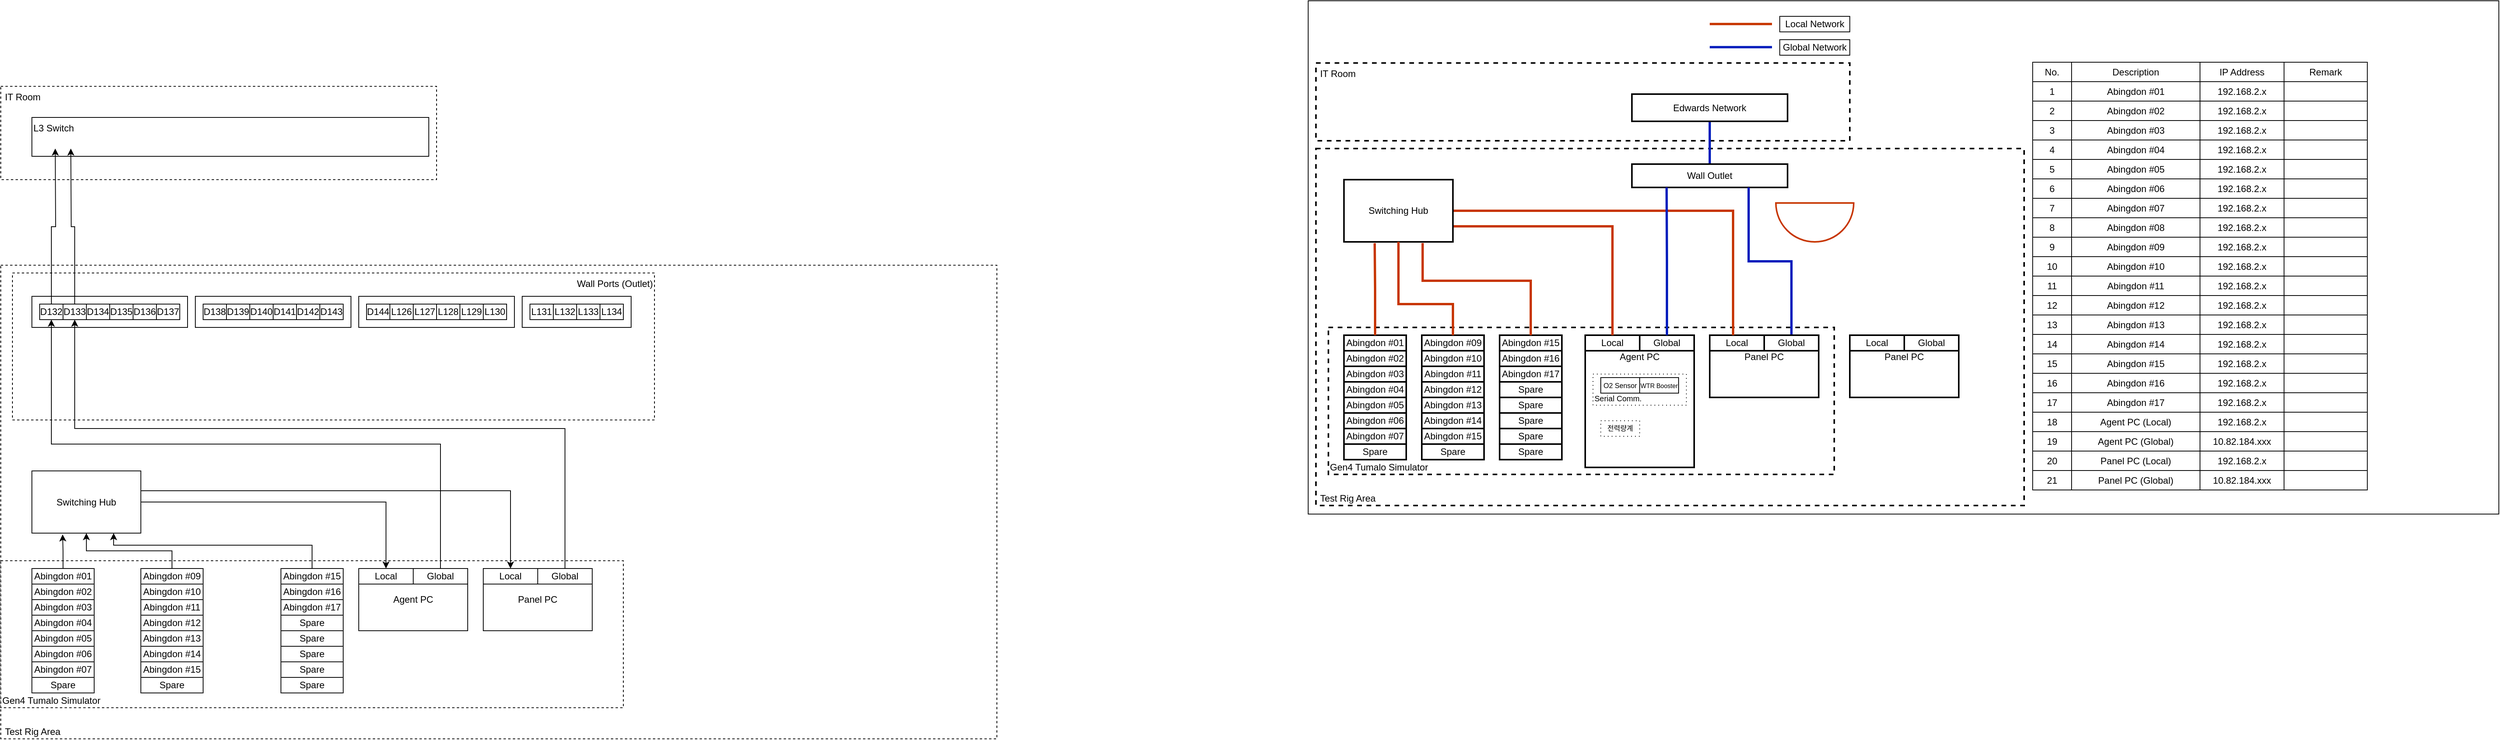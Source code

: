 <mxfile version="24.6.4" type="github">
  <diagram name="페이지-1" id="kzO6x1yu76ksa8zeV7TI">
    <mxGraphModel dx="563" dy="311" grid="1" gridSize="10" guides="1" tooltips="1" connect="1" arrows="1" fold="1" page="1" pageScale="1" pageWidth="1654" pageHeight="1169" math="0" shadow="0">
      <root>
        <mxCell id="0" />
        <mxCell id="1" parent="0" />
        <mxCell id="UTzjt2So9V-7-3T5RjJC-438" value="" style="rounded=0;whiteSpace=wrap;html=1;fillColor=none;" parent="1" vertex="1">
          <mxGeometry x="1680" y="220" width="1530" height="660" as="geometry" />
        </mxCell>
        <mxCell id="UTzjt2So9V-7-3T5RjJC-431" value="&amp;nbsp;IT Room" style="rounded=0;whiteSpace=wrap;html=1;dashed=1;align=left;horizontal=1;verticalAlign=top;strokeWidth=2;" parent="1" vertex="1">
          <mxGeometry x="1690" y="300" width="686" height="100" as="geometry" />
        </mxCell>
        <mxCell id="UTzjt2So9V-7-3T5RjJC-38" value="&amp;nbsp;Test Rig Area" style="rounded=0;whiteSpace=wrap;html=1;dashed=1;align=left;horizontal=1;verticalAlign=bottom;" parent="1" vertex="1">
          <mxGeometry y="560" width="1280" height="609" as="geometry" />
        </mxCell>
        <mxCell id="UTzjt2So9V-7-3T5RjJC-37" value="&amp;nbsp;IT Room" style="rounded=0;whiteSpace=wrap;html=1;dashed=1;align=left;horizontal=1;verticalAlign=top;" parent="1" vertex="1">
          <mxGeometry y="330" width="560" height="120" as="geometry" />
        </mxCell>
        <mxCell id="qKbkyYjuzcqZ-AUJ2ZDD-1" value="L3 Switch" style="rounded=0;whiteSpace=wrap;html=1;align=left;verticalAlign=top;" parent="1" vertex="1">
          <mxGeometry x="40" y="370" width="510" height="50" as="geometry" />
        </mxCell>
        <mxCell id="UTzjt2So9V-7-3T5RjJC-43" value="Gen4 Tumalo Simulator" style="rounded=0;whiteSpace=wrap;html=1;dashed=1;align=left;horizontal=1;verticalAlign=bottom;" parent="1" vertex="1">
          <mxGeometry y="940" width="800" height="189" as="geometry" />
        </mxCell>
        <mxCell id="UTzjt2So9V-7-3T5RjJC-27" value="" style="group" parent="1" vertex="1" connectable="0">
          <mxGeometry x="40" y="950" width="80" height="160" as="geometry" />
        </mxCell>
        <mxCell id="qKbkyYjuzcqZ-AUJ2ZDD-4" value="" style="rounded=0;whiteSpace=wrap;html=1;" parent="UTzjt2So9V-7-3T5RjJC-27" vertex="1">
          <mxGeometry width="80" height="160" as="geometry" />
        </mxCell>
        <mxCell id="qKbkyYjuzcqZ-AUJ2ZDD-6" value="Abingdon #01" style="rounded=0;whiteSpace=wrap;html=1;" parent="UTzjt2So9V-7-3T5RjJC-27" vertex="1">
          <mxGeometry width="80" height="20" as="geometry" />
        </mxCell>
        <mxCell id="qKbkyYjuzcqZ-AUJ2ZDD-7" value="Abingdon #02" style="rounded=0;whiteSpace=wrap;html=1;" parent="UTzjt2So9V-7-3T5RjJC-27" vertex="1">
          <mxGeometry y="20" width="80" height="20" as="geometry" />
        </mxCell>
        <mxCell id="qKbkyYjuzcqZ-AUJ2ZDD-8" value="Abingdon #03" style="rounded=0;whiteSpace=wrap;html=1;" parent="UTzjt2So9V-7-3T5RjJC-27" vertex="1">
          <mxGeometry y="40" width="80" height="20" as="geometry" />
        </mxCell>
        <mxCell id="qKbkyYjuzcqZ-AUJ2ZDD-9" value="Abingdon #04" style="rounded=0;whiteSpace=wrap;html=1;" parent="UTzjt2So9V-7-3T5RjJC-27" vertex="1">
          <mxGeometry y="60" width="80" height="20" as="geometry" />
        </mxCell>
        <mxCell id="qKbkyYjuzcqZ-AUJ2ZDD-10" value="Abingdon #05" style="rounded=0;whiteSpace=wrap;html=1;" parent="UTzjt2So9V-7-3T5RjJC-27" vertex="1">
          <mxGeometry y="80" width="80" height="20" as="geometry" />
        </mxCell>
        <mxCell id="qKbkyYjuzcqZ-AUJ2ZDD-11" value="Abingdon #06" style="rounded=0;whiteSpace=wrap;html=1;" parent="UTzjt2So9V-7-3T5RjJC-27" vertex="1">
          <mxGeometry y="100" width="80" height="20" as="geometry" />
        </mxCell>
        <mxCell id="qKbkyYjuzcqZ-AUJ2ZDD-12" value="Abingdon #07" style="rounded=0;whiteSpace=wrap;html=1;" parent="UTzjt2So9V-7-3T5RjJC-27" vertex="1">
          <mxGeometry y="120" width="80" height="20" as="geometry" />
        </mxCell>
        <mxCell id="qKbkyYjuzcqZ-AUJ2ZDD-33" value="Spare" style="rounded=0;whiteSpace=wrap;html=1;" parent="UTzjt2So9V-7-3T5RjJC-27" vertex="1">
          <mxGeometry y="140" width="80" height="20" as="geometry" />
        </mxCell>
        <mxCell id="UTzjt2So9V-7-3T5RjJC-28" value="" style="group" parent="1" vertex="1" connectable="0">
          <mxGeometry x="360" y="950" width="80" height="160" as="geometry" />
        </mxCell>
        <mxCell id="qKbkyYjuzcqZ-AUJ2ZDD-21" value="" style="rounded=0;whiteSpace=wrap;html=1;" parent="UTzjt2So9V-7-3T5RjJC-28" vertex="1">
          <mxGeometry width="80" height="160" as="geometry" />
        </mxCell>
        <mxCell id="qKbkyYjuzcqZ-AUJ2ZDD-22" value="Abingdon #15" style="rounded=0;whiteSpace=wrap;html=1;" parent="UTzjt2So9V-7-3T5RjJC-28" vertex="1">
          <mxGeometry width="80" height="20" as="geometry" />
        </mxCell>
        <mxCell id="qKbkyYjuzcqZ-AUJ2ZDD-23" value="Abingdon #16" style="rounded=0;whiteSpace=wrap;html=1;" parent="UTzjt2So9V-7-3T5RjJC-28" vertex="1">
          <mxGeometry y="20" width="80" height="20" as="geometry" />
        </mxCell>
        <mxCell id="qKbkyYjuzcqZ-AUJ2ZDD-24" value="Abingdon #17" style="rounded=0;whiteSpace=wrap;html=1;" parent="UTzjt2So9V-7-3T5RjJC-28" vertex="1">
          <mxGeometry y="40" width="80" height="20" as="geometry" />
        </mxCell>
        <mxCell id="qKbkyYjuzcqZ-AUJ2ZDD-25" value="Spare" style="rounded=0;whiteSpace=wrap;html=1;" parent="UTzjt2So9V-7-3T5RjJC-28" vertex="1">
          <mxGeometry y="60" width="80" height="20" as="geometry" />
        </mxCell>
        <mxCell id="qKbkyYjuzcqZ-AUJ2ZDD-26" value="Spare" style="rounded=0;whiteSpace=wrap;html=1;" parent="UTzjt2So9V-7-3T5RjJC-28" vertex="1">
          <mxGeometry y="80" width="80" height="20" as="geometry" />
        </mxCell>
        <mxCell id="qKbkyYjuzcqZ-AUJ2ZDD-27" value="Spare" style="rounded=0;whiteSpace=wrap;html=1;" parent="UTzjt2So9V-7-3T5RjJC-28" vertex="1">
          <mxGeometry y="100" width="80" height="20" as="geometry" />
        </mxCell>
        <mxCell id="qKbkyYjuzcqZ-AUJ2ZDD-28" value="Spare" style="rounded=0;whiteSpace=wrap;html=1;" parent="UTzjt2So9V-7-3T5RjJC-28" vertex="1">
          <mxGeometry y="120" width="80" height="20" as="geometry" />
        </mxCell>
        <mxCell id="qKbkyYjuzcqZ-AUJ2ZDD-31" value="Spare" style="rounded=0;whiteSpace=wrap;html=1;" parent="UTzjt2So9V-7-3T5RjJC-28" vertex="1">
          <mxGeometry y="140" width="80" height="20" as="geometry" />
        </mxCell>
        <mxCell id="UTzjt2So9V-7-3T5RjJC-39" value="" style="group" parent="1" vertex="1" connectable="0">
          <mxGeometry x="180" y="950" width="80" height="160" as="geometry" />
        </mxCell>
        <mxCell id="qKbkyYjuzcqZ-AUJ2ZDD-13" value="" style="rounded=0;whiteSpace=wrap;html=1;" parent="UTzjt2So9V-7-3T5RjJC-39" vertex="1">
          <mxGeometry width="80" height="160" as="geometry" />
        </mxCell>
        <mxCell id="qKbkyYjuzcqZ-AUJ2ZDD-14" value="Abingdon #09" style="rounded=0;whiteSpace=wrap;html=1;" parent="UTzjt2So9V-7-3T5RjJC-39" vertex="1">
          <mxGeometry width="80" height="20" as="geometry" />
        </mxCell>
        <mxCell id="qKbkyYjuzcqZ-AUJ2ZDD-15" value="Abingdon #10" style="rounded=0;whiteSpace=wrap;html=1;" parent="UTzjt2So9V-7-3T5RjJC-39" vertex="1">
          <mxGeometry y="20" width="80" height="20" as="geometry" />
        </mxCell>
        <mxCell id="qKbkyYjuzcqZ-AUJ2ZDD-16" value="Abingdon #11" style="rounded=0;whiteSpace=wrap;html=1;" parent="UTzjt2So9V-7-3T5RjJC-39" vertex="1">
          <mxGeometry y="40" width="80" height="20" as="geometry" />
        </mxCell>
        <mxCell id="qKbkyYjuzcqZ-AUJ2ZDD-17" value="Abingdon #12" style="rounded=0;whiteSpace=wrap;html=1;" parent="UTzjt2So9V-7-3T5RjJC-39" vertex="1">
          <mxGeometry y="60" width="80" height="20" as="geometry" />
        </mxCell>
        <mxCell id="qKbkyYjuzcqZ-AUJ2ZDD-18" value="Abingdon #13" style="rounded=0;whiteSpace=wrap;html=1;" parent="UTzjt2So9V-7-3T5RjJC-39" vertex="1">
          <mxGeometry y="80" width="80" height="20" as="geometry" />
        </mxCell>
        <mxCell id="qKbkyYjuzcqZ-AUJ2ZDD-19" value="Abingdon #14" style="rounded=0;whiteSpace=wrap;html=1;" parent="UTzjt2So9V-7-3T5RjJC-39" vertex="1">
          <mxGeometry y="100" width="80" height="20" as="geometry" />
        </mxCell>
        <mxCell id="qKbkyYjuzcqZ-AUJ2ZDD-20" value="Abingdon #15" style="rounded=0;whiteSpace=wrap;html=1;" parent="UTzjt2So9V-7-3T5RjJC-39" vertex="1">
          <mxGeometry y="120" width="80" height="20" as="geometry" />
        </mxCell>
        <mxCell id="qKbkyYjuzcqZ-AUJ2ZDD-32" value="Spare" style="rounded=0;whiteSpace=wrap;html=1;" parent="UTzjt2So9V-7-3T5RjJC-39" vertex="1">
          <mxGeometry y="140" width="80" height="20" as="geometry" />
        </mxCell>
        <mxCell id="UTzjt2So9V-7-3T5RjJC-45" value="Wall Ports (Outlet)" style="rounded=0;whiteSpace=wrap;html=1;dashed=1;align=right;horizontal=1;verticalAlign=top;" parent="1" vertex="1">
          <mxGeometry x="15" y="570" width="825" height="189" as="geometry" />
        </mxCell>
        <mxCell id="UTzjt2So9V-7-3T5RjJC-46" value="" style="rounded=0;whiteSpace=wrap;html=1;align=center;verticalAlign=top;" parent="1" vertex="1">
          <mxGeometry x="40" y="600" width="200" height="40" as="geometry" />
        </mxCell>
        <mxCell id="UTzjt2So9V-7-3T5RjJC-96" style="edgeStyle=orthogonalEdgeStyle;rounded=0;orthogonalLoop=1;jettySize=auto;html=1;exitX=0.5;exitY=0;exitDx=0;exitDy=0;entryX=0.5;entryY=1;entryDx=0;entryDy=0;" parent="1" source="UTzjt2So9V-7-3T5RjJC-47" edge="1">
          <mxGeometry relative="1" as="geometry">
            <mxPoint x="70" y="410" as="targetPoint" />
          </mxGeometry>
        </mxCell>
        <mxCell id="UTzjt2So9V-7-3T5RjJC-47" value="D132" style="rounded=0;whiteSpace=wrap;html=1;" parent="1" vertex="1">
          <mxGeometry x="50" y="610" width="30" height="20" as="geometry" />
        </mxCell>
        <mxCell id="UTzjt2So9V-7-3T5RjJC-97" style="edgeStyle=orthogonalEdgeStyle;rounded=0;orthogonalLoop=1;jettySize=auto;html=1;entryX=0.5;entryY=1;entryDx=0;entryDy=0;" parent="1" source="UTzjt2So9V-7-3T5RjJC-48" edge="1">
          <mxGeometry relative="1" as="geometry">
            <mxPoint x="90" y="410" as="targetPoint" />
          </mxGeometry>
        </mxCell>
        <mxCell id="UTzjt2So9V-7-3T5RjJC-48" value="D133" style="rounded=0;whiteSpace=wrap;html=1;" parent="1" vertex="1">
          <mxGeometry x="80" y="610" width="30" height="20" as="geometry" />
        </mxCell>
        <mxCell id="UTzjt2So9V-7-3T5RjJC-49" value="D134" style="rounded=0;whiteSpace=wrap;html=1;" parent="1" vertex="1">
          <mxGeometry x="110" y="610" width="30" height="20" as="geometry" />
        </mxCell>
        <mxCell id="UTzjt2So9V-7-3T5RjJC-50" value="D135" style="rounded=0;whiteSpace=wrap;html=1;" parent="1" vertex="1">
          <mxGeometry x="140" y="610" width="30" height="20" as="geometry" />
        </mxCell>
        <mxCell id="UTzjt2So9V-7-3T5RjJC-52" value="D136" style="rounded=0;whiteSpace=wrap;html=1;" parent="1" vertex="1">
          <mxGeometry x="170" y="610" width="30" height="20" as="geometry" />
        </mxCell>
        <mxCell id="UTzjt2So9V-7-3T5RjJC-53" value="D137" style="rounded=0;whiteSpace=wrap;html=1;" parent="1" vertex="1">
          <mxGeometry x="200" y="610" width="30" height="20" as="geometry" />
        </mxCell>
        <mxCell id="UTzjt2So9V-7-3T5RjJC-61" value="" style="rounded=0;whiteSpace=wrap;html=1;align=center;verticalAlign=top;" parent="1" vertex="1">
          <mxGeometry x="250" y="600" width="200" height="40" as="geometry" />
        </mxCell>
        <mxCell id="UTzjt2So9V-7-3T5RjJC-62" value="D138" style="rounded=0;whiteSpace=wrap;html=1;" parent="1" vertex="1">
          <mxGeometry x="260" y="610" width="30" height="20" as="geometry" />
        </mxCell>
        <mxCell id="UTzjt2So9V-7-3T5RjJC-63" value="D139" style="rounded=0;whiteSpace=wrap;html=1;" parent="1" vertex="1">
          <mxGeometry x="290" y="610" width="30" height="20" as="geometry" />
        </mxCell>
        <mxCell id="UTzjt2So9V-7-3T5RjJC-64" value="D140" style="rounded=0;whiteSpace=wrap;html=1;" parent="1" vertex="1">
          <mxGeometry x="320" y="610" width="30" height="20" as="geometry" />
        </mxCell>
        <mxCell id="UTzjt2So9V-7-3T5RjJC-65" value="D141" style="rounded=0;whiteSpace=wrap;html=1;" parent="1" vertex="1">
          <mxGeometry x="350" y="610" width="30" height="20" as="geometry" />
        </mxCell>
        <mxCell id="UTzjt2So9V-7-3T5RjJC-66" value="D142" style="rounded=0;whiteSpace=wrap;html=1;" parent="1" vertex="1">
          <mxGeometry x="380" y="610" width="30" height="20" as="geometry" />
        </mxCell>
        <mxCell id="UTzjt2So9V-7-3T5RjJC-67" value="D143" style="rounded=0;whiteSpace=wrap;html=1;" parent="1" vertex="1">
          <mxGeometry x="410" y="610" width="30" height="20" as="geometry" />
        </mxCell>
        <mxCell id="UTzjt2So9V-7-3T5RjJC-68" value="" style="rounded=0;whiteSpace=wrap;html=1;align=center;verticalAlign=top;" parent="1" vertex="1">
          <mxGeometry x="460" y="600" width="200" height="40" as="geometry" />
        </mxCell>
        <mxCell id="UTzjt2So9V-7-3T5RjJC-69" value="D144" style="rounded=0;whiteSpace=wrap;html=1;" parent="1" vertex="1">
          <mxGeometry x="470" y="610" width="30" height="20" as="geometry" />
        </mxCell>
        <mxCell id="UTzjt2So9V-7-3T5RjJC-70" value="L126" style="rounded=0;whiteSpace=wrap;html=1;" parent="1" vertex="1">
          <mxGeometry x="500" y="610" width="30" height="20" as="geometry" />
        </mxCell>
        <mxCell id="UTzjt2So9V-7-3T5RjJC-71" value="L127" style="rounded=0;whiteSpace=wrap;html=1;" parent="1" vertex="1">
          <mxGeometry x="530" y="610" width="30" height="20" as="geometry" />
        </mxCell>
        <mxCell id="UTzjt2So9V-7-3T5RjJC-72" value="L128" style="rounded=0;whiteSpace=wrap;html=1;" parent="1" vertex="1">
          <mxGeometry x="560" y="610" width="30" height="20" as="geometry" />
        </mxCell>
        <mxCell id="UTzjt2So9V-7-3T5RjJC-73" value="L129" style="rounded=0;whiteSpace=wrap;html=1;" parent="1" vertex="1">
          <mxGeometry x="590" y="610" width="30" height="20" as="geometry" />
        </mxCell>
        <mxCell id="UTzjt2So9V-7-3T5RjJC-74" value="L130" style="rounded=0;whiteSpace=wrap;html=1;" parent="1" vertex="1">
          <mxGeometry x="620" y="610" width="30" height="20" as="geometry" />
        </mxCell>
        <mxCell id="UTzjt2So9V-7-3T5RjJC-75" value="" style="rounded=0;whiteSpace=wrap;html=1;align=center;verticalAlign=top;" parent="1" vertex="1">
          <mxGeometry x="670" y="600" width="140" height="40" as="geometry" />
        </mxCell>
        <mxCell id="UTzjt2So9V-7-3T5RjJC-76" value="L131" style="rounded=0;whiteSpace=wrap;html=1;" parent="1" vertex="1">
          <mxGeometry x="680" y="610" width="30" height="20" as="geometry" />
        </mxCell>
        <mxCell id="UTzjt2So9V-7-3T5RjJC-77" value="L132" style="rounded=0;whiteSpace=wrap;html=1;" parent="1" vertex="1">
          <mxGeometry x="710" y="610" width="30" height="20" as="geometry" />
        </mxCell>
        <mxCell id="UTzjt2So9V-7-3T5RjJC-78" value="L133" style="rounded=0;whiteSpace=wrap;html=1;" parent="1" vertex="1">
          <mxGeometry x="740" y="610" width="30" height="20" as="geometry" />
        </mxCell>
        <mxCell id="UTzjt2So9V-7-3T5RjJC-79" value="L134" style="rounded=0;whiteSpace=wrap;html=1;" parent="1" vertex="1">
          <mxGeometry x="770" y="610" width="30" height="20" as="geometry" />
        </mxCell>
        <mxCell id="UTzjt2So9V-7-3T5RjJC-82" value="Agent PC" style="rounded=0;whiteSpace=wrap;html=1;align=center;verticalAlign=middle;" parent="1" vertex="1">
          <mxGeometry x="460" y="950" width="140" height="80" as="geometry" />
        </mxCell>
        <mxCell id="UTzjt2So9V-7-3T5RjJC-83" value="Panel PC" style="rounded=0;whiteSpace=wrap;html=1;align=center;verticalAlign=middle;" parent="1" vertex="1">
          <mxGeometry x="620" y="950" width="140" height="80" as="geometry" />
        </mxCell>
        <mxCell id="UTzjt2So9V-7-3T5RjJC-84" value="Local" style="rounded=0;whiteSpace=wrap;html=1;align=center;verticalAlign=middle;" parent="1" vertex="1">
          <mxGeometry x="460" y="950" width="70" height="20" as="geometry" />
        </mxCell>
        <mxCell id="UTzjt2So9V-7-3T5RjJC-88" style="edgeStyle=orthogonalEdgeStyle;rounded=0;orthogonalLoop=1;jettySize=auto;html=1;exitX=0.5;exitY=0;exitDx=0;exitDy=0;entryX=0.5;entryY=1;entryDx=0;entryDy=0;" parent="1" source="UTzjt2So9V-7-3T5RjJC-85" target="UTzjt2So9V-7-3T5RjJC-47" edge="1">
          <mxGeometry relative="1" as="geometry" />
        </mxCell>
        <mxCell id="UTzjt2So9V-7-3T5RjJC-85" value="Global" style="rounded=0;whiteSpace=wrap;html=1;align=center;verticalAlign=middle;" parent="1" vertex="1">
          <mxGeometry x="530" y="950" width="70" height="20" as="geometry" />
        </mxCell>
        <mxCell id="UTzjt2So9V-7-3T5RjJC-86" value="Local" style="rounded=0;whiteSpace=wrap;html=1;align=center;verticalAlign=middle;" parent="1" vertex="1">
          <mxGeometry x="620" y="950" width="70" height="20" as="geometry" />
        </mxCell>
        <mxCell id="UTzjt2So9V-7-3T5RjJC-89" style="edgeStyle=orthogonalEdgeStyle;rounded=0;orthogonalLoop=1;jettySize=auto;html=1;entryX=0.5;entryY=1;entryDx=0;entryDy=0;" parent="1" source="UTzjt2So9V-7-3T5RjJC-87" target="UTzjt2So9V-7-3T5RjJC-48" edge="1">
          <mxGeometry relative="1" as="geometry">
            <Array as="points">
              <mxPoint x="725" y="770" />
              <mxPoint x="95" y="770" />
            </Array>
          </mxGeometry>
        </mxCell>
        <mxCell id="UTzjt2So9V-7-3T5RjJC-87" value="Global" style="rounded=0;whiteSpace=wrap;html=1;align=center;verticalAlign=middle;" parent="1" vertex="1">
          <mxGeometry x="690" y="950" width="70" height="20" as="geometry" />
        </mxCell>
        <mxCell id="UTzjt2So9V-7-3T5RjJC-94" style="edgeStyle=orthogonalEdgeStyle;rounded=0;orthogonalLoop=1;jettySize=auto;html=1;entryX=0.5;entryY=0;entryDx=0;entryDy=0;" parent="1" source="UTzjt2So9V-7-3T5RjJC-90" target="UTzjt2So9V-7-3T5RjJC-84" edge="1">
          <mxGeometry relative="1" as="geometry" />
        </mxCell>
        <mxCell id="UTzjt2So9V-7-3T5RjJC-95" style="edgeStyle=orthogonalEdgeStyle;rounded=0;orthogonalLoop=1;jettySize=auto;html=1;" parent="1" source="UTzjt2So9V-7-3T5RjJC-90" target="UTzjt2So9V-7-3T5RjJC-86" edge="1">
          <mxGeometry relative="1" as="geometry">
            <Array as="points">
              <mxPoint x="655" y="850" />
            </Array>
          </mxGeometry>
        </mxCell>
        <mxCell id="UTzjt2So9V-7-3T5RjJC-90" value="Switching Hub" style="rounded=0;whiteSpace=wrap;html=1;align=center;verticalAlign=middle;" parent="1" vertex="1">
          <mxGeometry x="40" y="824.5" width="140" height="80" as="geometry" />
        </mxCell>
        <mxCell id="UTzjt2So9V-7-3T5RjJC-91" style="edgeStyle=orthogonalEdgeStyle;rounded=0;orthogonalLoop=1;jettySize=auto;html=1;entryX=0.282;entryY=1.021;entryDx=0;entryDy=0;entryPerimeter=0;" parent="1" source="qKbkyYjuzcqZ-AUJ2ZDD-6" target="UTzjt2So9V-7-3T5RjJC-90" edge="1">
          <mxGeometry relative="1" as="geometry" />
        </mxCell>
        <mxCell id="UTzjt2So9V-7-3T5RjJC-92" style="edgeStyle=orthogonalEdgeStyle;rounded=0;orthogonalLoop=1;jettySize=auto;html=1;" parent="1" source="qKbkyYjuzcqZ-AUJ2ZDD-14" target="UTzjt2So9V-7-3T5RjJC-90" edge="1">
          <mxGeometry relative="1" as="geometry" />
        </mxCell>
        <mxCell id="UTzjt2So9V-7-3T5RjJC-93" style="edgeStyle=orthogonalEdgeStyle;rounded=0;orthogonalLoop=1;jettySize=auto;html=1;entryX=0.75;entryY=1;entryDx=0;entryDy=0;" parent="1" source="qKbkyYjuzcqZ-AUJ2ZDD-22" target="UTzjt2So9V-7-3T5RjJC-90" edge="1">
          <mxGeometry relative="1" as="geometry">
            <Array as="points">
              <mxPoint x="400" y="920" />
              <mxPoint x="145" y="920" />
            </Array>
          </mxGeometry>
        </mxCell>
        <mxCell id="UTzjt2So9V-7-3T5RjJC-98" value="&amp;nbsp;Test Rig Area" style="rounded=0;whiteSpace=wrap;html=1;dashed=1;align=left;horizontal=1;verticalAlign=bottom;strokeWidth=2;" parent="1" vertex="1">
          <mxGeometry x="1690" y="410" width="910" height="459" as="geometry" />
        </mxCell>
        <mxCell id="UTzjt2So9V-7-3T5RjJC-101" value="Gen4 Tumalo Simulator" style="rounded=0;whiteSpace=wrap;html=1;dashed=1;align=left;horizontal=1;verticalAlign=bottom;strokeWidth=2;" parent="1" vertex="1">
          <mxGeometry x="1706" y="640" width="650" height="189" as="geometry" />
        </mxCell>
        <mxCell id="UTzjt2So9V-7-3T5RjJC-102" value="" style="group;strokeWidth=2;" parent="1" vertex="1" connectable="0">
          <mxGeometry x="1726" y="650" width="80" height="160" as="geometry" />
        </mxCell>
        <mxCell id="UTzjt2So9V-7-3T5RjJC-103" value="" style="rounded=0;whiteSpace=wrap;html=1;strokeWidth=2;" parent="UTzjt2So9V-7-3T5RjJC-102" vertex="1">
          <mxGeometry width="80" height="160" as="geometry" />
        </mxCell>
        <mxCell id="UTzjt2So9V-7-3T5RjJC-104" value="Abingdon #01" style="rounded=0;whiteSpace=wrap;html=1;strokeWidth=2;" parent="UTzjt2So9V-7-3T5RjJC-102" vertex="1">
          <mxGeometry width="80" height="20" as="geometry" />
        </mxCell>
        <mxCell id="UTzjt2So9V-7-3T5RjJC-105" value="Abingdon #02" style="rounded=0;whiteSpace=wrap;html=1;strokeWidth=2;" parent="UTzjt2So9V-7-3T5RjJC-102" vertex="1">
          <mxGeometry y="20" width="80" height="20" as="geometry" />
        </mxCell>
        <mxCell id="UTzjt2So9V-7-3T5RjJC-106" value="Abingdon #03" style="rounded=0;whiteSpace=wrap;html=1;strokeWidth=2;" parent="UTzjt2So9V-7-3T5RjJC-102" vertex="1">
          <mxGeometry y="40" width="80" height="20" as="geometry" />
        </mxCell>
        <mxCell id="UTzjt2So9V-7-3T5RjJC-107" value="Abingdon #04" style="rounded=0;whiteSpace=wrap;html=1;strokeWidth=2;" parent="UTzjt2So9V-7-3T5RjJC-102" vertex="1">
          <mxGeometry y="60" width="80" height="20" as="geometry" />
        </mxCell>
        <mxCell id="UTzjt2So9V-7-3T5RjJC-108" value="Abingdon #05" style="rounded=0;whiteSpace=wrap;html=1;strokeWidth=2;" parent="UTzjt2So9V-7-3T5RjJC-102" vertex="1">
          <mxGeometry y="80" width="80" height="20" as="geometry" />
        </mxCell>
        <mxCell id="UTzjt2So9V-7-3T5RjJC-109" value="Abingdon #06" style="rounded=0;whiteSpace=wrap;html=1;strokeWidth=2;" parent="UTzjt2So9V-7-3T5RjJC-102" vertex="1">
          <mxGeometry y="100" width="80" height="20" as="geometry" />
        </mxCell>
        <mxCell id="UTzjt2So9V-7-3T5RjJC-110" value="Abingdon #07" style="rounded=0;whiteSpace=wrap;html=1;strokeWidth=2;" parent="UTzjt2So9V-7-3T5RjJC-102" vertex="1">
          <mxGeometry y="120" width="80" height="20" as="geometry" />
        </mxCell>
        <mxCell id="UTzjt2So9V-7-3T5RjJC-111" value="Spare" style="rounded=0;whiteSpace=wrap;html=1;strokeWidth=2;" parent="UTzjt2So9V-7-3T5RjJC-102" vertex="1">
          <mxGeometry y="140" width="80" height="20" as="geometry" />
        </mxCell>
        <mxCell id="UTzjt2So9V-7-3T5RjJC-112" value="" style="group;strokeWidth=2;" parent="1" vertex="1" connectable="0">
          <mxGeometry x="1926" y="650" width="80" height="160" as="geometry" />
        </mxCell>
        <mxCell id="UTzjt2So9V-7-3T5RjJC-113" value="" style="rounded=0;whiteSpace=wrap;html=1;strokeWidth=2;" parent="UTzjt2So9V-7-3T5RjJC-112" vertex="1">
          <mxGeometry width="80" height="160" as="geometry" />
        </mxCell>
        <mxCell id="UTzjt2So9V-7-3T5RjJC-114" value="Abingdon #15" style="rounded=0;whiteSpace=wrap;html=1;strokeWidth=2;" parent="UTzjt2So9V-7-3T5RjJC-112" vertex="1">
          <mxGeometry width="80" height="20" as="geometry" />
        </mxCell>
        <mxCell id="UTzjt2So9V-7-3T5RjJC-115" value="Abingdon #16" style="rounded=0;whiteSpace=wrap;html=1;strokeWidth=2;" parent="UTzjt2So9V-7-3T5RjJC-112" vertex="1">
          <mxGeometry y="20" width="80" height="20" as="geometry" />
        </mxCell>
        <mxCell id="UTzjt2So9V-7-3T5RjJC-116" value="Abingdon #17" style="rounded=0;whiteSpace=wrap;html=1;strokeWidth=2;" parent="UTzjt2So9V-7-3T5RjJC-112" vertex="1">
          <mxGeometry y="40" width="80" height="20" as="geometry" />
        </mxCell>
        <mxCell id="UTzjt2So9V-7-3T5RjJC-117" value="Spare" style="rounded=0;whiteSpace=wrap;html=1;strokeWidth=2;" parent="UTzjt2So9V-7-3T5RjJC-112" vertex="1">
          <mxGeometry y="60" width="80" height="20" as="geometry" />
        </mxCell>
        <mxCell id="UTzjt2So9V-7-3T5RjJC-118" value="Spare" style="rounded=0;whiteSpace=wrap;html=1;strokeWidth=2;" parent="UTzjt2So9V-7-3T5RjJC-112" vertex="1">
          <mxGeometry y="80" width="80" height="20" as="geometry" />
        </mxCell>
        <mxCell id="UTzjt2So9V-7-3T5RjJC-119" value="Spare" style="rounded=0;whiteSpace=wrap;html=1;strokeWidth=2;" parent="UTzjt2So9V-7-3T5RjJC-112" vertex="1">
          <mxGeometry y="100" width="80" height="20" as="geometry" />
        </mxCell>
        <mxCell id="UTzjt2So9V-7-3T5RjJC-120" value="Spare" style="rounded=0;whiteSpace=wrap;html=1;strokeWidth=2;" parent="UTzjt2So9V-7-3T5RjJC-112" vertex="1">
          <mxGeometry y="120" width="80" height="20" as="geometry" />
        </mxCell>
        <mxCell id="UTzjt2So9V-7-3T5RjJC-121" value="Spare" style="rounded=0;whiteSpace=wrap;html=1;strokeWidth=2;" parent="UTzjt2So9V-7-3T5RjJC-112" vertex="1">
          <mxGeometry y="140" width="80" height="20" as="geometry" />
        </mxCell>
        <mxCell id="UTzjt2So9V-7-3T5RjJC-122" value="" style="group;strokeWidth=2;" parent="1" vertex="1" connectable="0">
          <mxGeometry x="1826" y="650" width="80" height="160" as="geometry" />
        </mxCell>
        <mxCell id="UTzjt2So9V-7-3T5RjJC-123" value="" style="rounded=0;whiteSpace=wrap;html=1;strokeWidth=2;" parent="UTzjt2So9V-7-3T5RjJC-122" vertex="1">
          <mxGeometry width="80" height="160" as="geometry" />
        </mxCell>
        <mxCell id="UTzjt2So9V-7-3T5RjJC-124" value="Abingdon #09" style="rounded=0;whiteSpace=wrap;html=1;strokeWidth=2;" parent="UTzjt2So9V-7-3T5RjJC-122" vertex="1">
          <mxGeometry width="80" height="20" as="geometry" />
        </mxCell>
        <mxCell id="UTzjt2So9V-7-3T5RjJC-125" value="Abingdon #10" style="rounded=0;whiteSpace=wrap;html=1;strokeWidth=2;" parent="UTzjt2So9V-7-3T5RjJC-122" vertex="1">
          <mxGeometry y="20" width="80" height="20" as="geometry" />
        </mxCell>
        <mxCell id="UTzjt2So9V-7-3T5RjJC-126" value="Abingdon #11" style="rounded=0;whiteSpace=wrap;html=1;strokeWidth=2;" parent="UTzjt2So9V-7-3T5RjJC-122" vertex="1">
          <mxGeometry y="40" width="80" height="20" as="geometry" />
        </mxCell>
        <mxCell id="UTzjt2So9V-7-3T5RjJC-127" value="Abingdon #12" style="rounded=0;whiteSpace=wrap;html=1;strokeWidth=2;" parent="UTzjt2So9V-7-3T5RjJC-122" vertex="1">
          <mxGeometry y="60" width="80" height="20" as="geometry" />
        </mxCell>
        <mxCell id="UTzjt2So9V-7-3T5RjJC-128" value="Abingdon #13" style="rounded=0;whiteSpace=wrap;html=1;strokeWidth=2;" parent="UTzjt2So9V-7-3T5RjJC-122" vertex="1">
          <mxGeometry y="80" width="80" height="20" as="geometry" />
        </mxCell>
        <mxCell id="UTzjt2So9V-7-3T5RjJC-129" value="Abingdon #14" style="rounded=0;whiteSpace=wrap;html=1;strokeWidth=2;" parent="UTzjt2So9V-7-3T5RjJC-122" vertex="1">
          <mxGeometry y="100" width="80" height="20" as="geometry" />
        </mxCell>
        <mxCell id="UTzjt2So9V-7-3T5RjJC-130" value="Abingdon #15" style="rounded=0;whiteSpace=wrap;html=1;strokeWidth=2;" parent="UTzjt2So9V-7-3T5RjJC-122" vertex="1">
          <mxGeometry y="120" width="80" height="20" as="geometry" />
        </mxCell>
        <mxCell id="UTzjt2So9V-7-3T5RjJC-131" value="Spare" style="rounded=0;whiteSpace=wrap;html=1;strokeWidth=2;" parent="UTzjt2So9V-7-3T5RjJC-122" vertex="1">
          <mxGeometry y="140" width="80" height="20" as="geometry" />
        </mxCell>
        <mxCell id="UTzjt2So9V-7-3T5RjJC-425" style="edgeStyle=orthogonalEdgeStyle;rounded=0;orthogonalLoop=1;jettySize=auto;html=1;entryX=0.5;entryY=1;entryDx=0;entryDy=0;fillColor=#0050ef;strokeColor=#001DBC;strokeWidth=3;endArrow=none;endFill=0;" parent="1" source="UTzjt2So9V-7-3T5RjJC-133" target="UTzjt2So9V-7-3T5RjJC-426" edge="1">
          <mxGeometry relative="1" as="geometry">
            <mxPoint x="2196.0" y="230" as="targetPoint" />
          </mxGeometry>
        </mxCell>
        <mxCell id="UTzjt2So9V-7-3T5RjJC-133" value="Wall Outlet" style="rounded=0;whiteSpace=wrap;html=1;align=center;verticalAlign=middle;strokeWidth=2;" parent="1" vertex="1">
          <mxGeometry x="2096" y="430" width="200" height="30" as="geometry" />
        </mxCell>
        <mxCell id="UTzjt2So9V-7-3T5RjJC-161" value="&lt;div&gt;&lt;br&gt;&lt;/div&gt;Agent PC" style="rounded=0;whiteSpace=wrap;html=1;align=center;verticalAlign=top;strokeWidth=2;" parent="1" vertex="1">
          <mxGeometry x="2036" y="650" width="140" height="170" as="geometry" />
        </mxCell>
        <mxCell id="UTzjt2So9V-7-3T5RjJC-162" value="&lt;div&gt;&lt;br&gt;&lt;/div&gt;Panel PC" style="rounded=0;whiteSpace=wrap;html=1;align=center;verticalAlign=top;strokeWidth=2;" parent="1" vertex="1">
          <mxGeometry x="2196" y="650" width="140" height="80" as="geometry" />
        </mxCell>
        <mxCell id="UTzjt2So9V-7-3T5RjJC-163" value="Local" style="rounded=0;whiteSpace=wrap;html=1;align=center;verticalAlign=middle;strokeWidth=2;" parent="1" vertex="1">
          <mxGeometry x="2036" y="650" width="70" height="20" as="geometry" />
        </mxCell>
        <mxCell id="UTzjt2So9V-7-3T5RjJC-165" value="Global" style="rounded=0;whiteSpace=wrap;html=1;align=center;verticalAlign=middle;strokeWidth=2;" parent="1" vertex="1">
          <mxGeometry x="2106" y="650" width="70" height="20" as="geometry" />
        </mxCell>
        <mxCell id="UTzjt2So9V-7-3T5RjJC-166" value="Local" style="rounded=0;whiteSpace=wrap;html=1;align=center;verticalAlign=middle;strokeWidth=2;" parent="1" vertex="1">
          <mxGeometry x="2196" y="650" width="70" height="20" as="geometry" />
        </mxCell>
        <mxCell id="UTzjt2So9V-7-3T5RjJC-181" style="edgeStyle=orthogonalEdgeStyle;rounded=0;orthogonalLoop=1;jettySize=auto;html=1;entryX=0.75;entryY=1;entryDx=0;entryDy=0;fillColor=#0050ef;strokeColor=#001DBC;strokeWidth=3;endArrow=none;endFill=0;" parent="1" source="UTzjt2So9V-7-3T5RjJC-168" target="UTzjt2So9V-7-3T5RjJC-133" edge="1">
          <mxGeometry relative="1" as="geometry" />
        </mxCell>
        <mxCell id="UTzjt2So9V-7-3T5RjJC-168" value="Global" style="rounded=0;whiteSpace=wrap;html=1;align=center;verticalAlign=middle;strokeWidth=2;" parent="1" vertex="1">
          <mxGeometry x="2266" y="650" width="70" height="20" as="geometry" />
        </mxCell>
        <mxCell id="UTzjt2So9V-7-3T5RjJC-169" style="edgeStyle=orthogonalEdgeStyle;rounded=0;orthogonalLoop=1;jettySize=auto;html=1;entryX=0.5;entryY=0;entryDx=0;entryDy=0;fillColor=#fa6800;strokeColor=#C73500;strokeWidth=3;endArrow=none;endFill=0;" parent="1" source="UTzjt2So9V-7-3T5RjJC-171" target="UTzjt2So9V-7-3T5RjJC-163" edge="1">
          <mxGeometry relative="1" as="geometry">
            <Array as="points">
              <mxPoint x="2071" y="510" />
            </Array>
          </mxGeometry>
        </mxCell>
        <mxCell id="UTzjt2So9V-7-3T5RjJC-175" style="edgeStyle=orthogonalEdgeStyle;rounded=0;orthogonalLoop=1;jettySize=auto;html=1;fillColor=#fa6800;strokeColor=#C73500;strokeWidth=3;endArrow=none;endFill=0;" parent="1" source="UTzjt2So9V-7-3T5RjJC-171" edge="1">
          <mxGeometry relative="1" as="geometry">
            <mxPoint x="2226" y="650" as="targetPoint" />
            <Array as="points">
              <mxPoint x="2226" y="490" />
              <mxPoint x="2226" y="650" />
            </Array>
          </mxGeometry>
        </mxCell>
        <mxCell id="UTzjt2So9V-7-3T5RjJC-171" value="Switching Hub" style="rounded=0;whiteSpace=wrap;html=1;align=center;verticalAlign=middle;strokeWidth=2;" parent="1" vertex="1">
          <mxGeometry x="1726" y="450" width="140" height="80" as="geometry" />
        </mxCell>
        <mxCell id="UTzjt2So9V-7-3T5RjJC-172" style="edgeStyle=orthogonalEdgeStyle;rounded=0;orthogonalLoop=1;jettySize=auto;html=1;entryX=0.282;entryY=1.021;entryDx=0;entryDy=0;entryPerimeter=0;fillColor=#fa6800;strokeColor=#C73500;strokeWidth=3;endArrow=none;endFill=0;" parent="1" source="UTzjt2So9V-7-3T5RjJC-104" target="UTzjt2So9V-7-3T5RjJC-171" edge="1">
          <mxGeometry relative="1" as="geometry" />
        </mxCell>
        <mxCell id="UTzjt2So9V-7-3T5RjJC-173" style="edgeStyle=orthogonalEdgeStyle;rounded=0;orthogonalLoop=1;jettySize=auto;html=1;exitX=0.5;exitY=0;exitDx=0;exitDy=0;fillColor=#fa6800;strokeColor=#C73500;strokeWidth=3;endArrow=none;endFill=0;" parent="1" source="UTzjt2So9V-7-3T5RjJC-124" target="UTzjt2So9V-7-3T5RjJC-171" edge="1">
          <mxGeometry relative="1" as="geometry">
            <Array as="points">
              <mxPoint x="1866" y="610" />
              <mxPoint x="1796" y="610" />
            </Array>
          </mxGeometry>
        </mxCell>
        <mxCell id="UTzjt2So9V-7-3T5RjJC-178" style="edgeStyle=orthogonalEdgeStyle;rounded=0;orthogonalLoop=1;jettySize=auto;html=1;entryX=0.722;entryY=1.018;entryDx=0;entryDy=0;entryPerimeter=0;fillColor=#fa6800;strokeColor=#C73500;strokeWidth=3;endArrow=none;endFill=0;" parent="1" source="UTzjt2So9V-7-3T5RjJC-114" target="UTzjt2So9V-7-3T5RjJC-171" edge="1">
          <mxGeometry relative="1" as="geometry">
            <Array as="points">
              <mxPoint x="1966" y="580" />
              <mxPoint x="1827" y="580" />
            </Array>
          </mxGeometry>
        </mxCell>
        <mxCell id="UTzjt2So9V-7-3T5RjJC-180" style="edgeStyle=orthogonalEdgeStyle;rounded=0;orthogonalLoop=1;jettySize=auto;html=1;entryX=0.223;entryY=0.996;entryDx=0;entryDy=0;entryPerimeter=0;fillColor=#0050ef;strokeColor=#001DBC;strokeWidth=3;endArrow=none;endFill=0;" parent="1" source="UTzjt2So9V-7-3T5RjJC-165" target="UTzjt2So9V-7-3T5RjJC-133" edge="1">
          <mxGeometry relative="1" as="geometry" />
        </mxCell>
        <mxCell id="UTzjt2So9V-7-3T5RjJC-303" value="" style="shape=table;startSize=0;container=1;collapsible=0;childLayout=tableLayout;" parent="1" vertex="1">
          <mxGeometry x="2611" y="299" width="430" height="550" as="geometry" />
        </mxCell>
        <mxCell id="UTzjt2So9V-7-3T5RjJC-304" value="" style="shape=tableRow;horizontal=0;startSize=0;swimlaneHead=0;swimlaneBody=0;strokeColor=inherit;top=0;left=0;bottom=0;right=0;collapsible=0;dropTarget=0;fillColor=none;points=[[0,0.5],[1,0.5]];portConstraint=eastwest;" parent="UTzjt2So9V-7-3T5RjJC-303" vertex="1">
          <mxGeometry width="430" height="25" as="geometry" />
        </mxCell>
        <mxCell id="UTzjt2So9V-7-3T5RjJC-305" value="No." style="shape=partialRectangle;html=1;whiteSpace=wrap;connectable=0;strokeColor=inherit;overflow=hidden;fillColor=none;top=0;left=0;bottom=0;right=0;pointerEvents=1;" parent="UTzjt2So9V-7-3T5RjJC-304" vertex="1">
          <mxGeometry width="50" height="25" as="geometry">
            <mxRectangle width="50" height="25" as="alternateBounds" />
          </mxGeometry>
        </mxCell>
        <mxCell id="UTzjt2So9V-7-3T5RjJC-306" value="Description" style="shape=partialRectangle;html=1;whiteSpace=wrap;connectable=0;strokeColor=inherit;overflow=hidden;fillColor=none;top=0;left=0;bottom=0;right=0;pointerEvents=1;" parent="UTzjt2So9V-7-3T5RjJC-304" vertex="1">
          <mxGeometry x="50" width="165" height="25" as="geometry">
            <mxRectangle width="165" height="25" as="alternateBounds" />
          </mxGeometry>
        </mxCell>
        <mxCell id="UTzjt2So9V-7-3T5RjJC-307" value="IP Address" style="shape=partialRectangle;html=1;whiteSpace=wrap;connectable=0;strokeColor=inherit;overflow=hidden;fillColor=none;top=0;left=0;bottom=0;right=0;pointerEvents=1;" parent="UTzjt2So9V-7-3T5RjJC-304" vertex="1">
          <mxGeometry x="215" width="108" height="25" as="geometry">
            <mxRectangle width="108" height="25" as="alternateBounds" />
          </mxGeometry>
        </mxCell>
        <mxCell id="UTzjt2So9V-7-3T5RjJC-308" value="Remark" style="shape=partialRectangle;html=1;whiteSpace=wrap;connectable=0;strokeColor=inherit;overflow=hidden;fillColor=none;top=0;left=0;bottom=0;right=0;pointerEvents=1;" parent="UTzjt2So9V-7-3T5RjJC-304" vertex="1">
          <mxGeometry x="323" width="107" height="25" as="geometry">
            <mxRectangle width="107" height="25" as="alternateBounds" />
          </mxGeometry>
        </mxCell>
        <mxCell id="UTzjt2So9V-7-3T5RjJC-309" value="" style="shape=tableRow;horizontal=0;startSize=0;swimlaneHead=0;swimlaneBody=0;strokeColor=inherit;top=0;left=0;bottom=0;right=0;collapsible=0;dropTarget=0;fillColor=none;points=[[0,0.5],[1,0.5]];portConstraint=eastwest;" parent="UTzjt2So9V-7-3T5RjJC-303" vertex="1">
          <mxGeometry y="25" width="430" height="25" as="geometry" />
        </mxCell>
        <mxCell id="UTzjt2So9V-7-3T5RjJC-310" value="1" style="shape=partialRectangle;html=1;whiteSpace=wrap;connectable=0;strokeColor=inherit;overflow=hidden;fillColor=none;top=0;left=0;bottom=0;right=0;pointerEvents=1;" parent="UTzjt2So9V-7-3T5RjJC-309" vertex="1">
          <mxGeometry width="50" height="25" as="geometry">
            <mxRectangle width="50" height="25" as="alternateBounds" />
          </mxGeometry>
        </mxCell>
        <mxCell id="UTzjt2So9V-7-3T5RjJC-311" value="Abingdon #01" style="shape=partialRectangle;html=1;whiteSpace=wrap;connectable=0;strokeColor=inherit;overflow=hidden;fillColor=none;top=0;left=0;bottom=0;right=0;pointerEvents=1;" parent="UTzjt2So9V-7-3T5RjJC-309" vertex="1">
          <mxGeometry x="50" width="165" height="25" as="geometry">
            <mxRectangle width="165" height="25" as="alternateBounds" />
          </mxGeometry>
        </mxCell>
        <mxCell id="UTzjt2So9V-7-3T5RjJC-312" value="192.168.2.x" style="shape=partialRectangle;html=1;whiteSpace=wrap;connectable=0;strokeColor=inherit;overflow=hidden;fillColor=none;top=0;left=0;bottom=0;right=0;pointerEvents=1;" parent="UTzjt2So9V-7-3T5RjJC-309" vertex="1">
          <mxGeometry x="215" width="108" height="25" as="geometry">
            <mxRectangle width="108" height="25" as="alternateBounds" />
          </mxGeometry>
        </mxCell>
        <mxCell id="UTzjt2So9V-7-3T5RjJC-313" value="" style="shape=partialRectangle;html=1;whiteSpace=wrap;connectable=0;strokeColor=inherit;overflow=hidden;fillColor=none;top=0;left=0;bottom=0;right=0;pointerEvents=1;" parent="UTzjt2So9V-7-3T5RjJC-309" vertex="1">
          <mxGeometry x="323" width="107" height="25" as="geometry">
            <mxRectangle width="107" height="25" as="alternateBounds" />
          </mxGeometry>
        </mxCell>
        <mxCell id="UTzjt2So9V-7-3T5RjJC-314" value="" style="shape=tableRow;horizontal=0;startSize=0;swimlaneHead=0;swimlaneBody=0;strokeColor=inherit;top=0;left=0;bottom=0;right=0;collapsible=0;dropTarget=0;fillColor=none;points=[[0,0.5],[1,0.5]];portConstraint=eastwest;" parent="UTzjt2So9V-7-3T5RjJC-303" vertex="1">
          <mxGeometry y="50" width="430" height="25" as="geometry" />
        </mxCell>
        <mxCell id="UTzjt2So9V-7-3T5RjJC-315" value="2" style="shape=partialRectangle;html=1;whiteSpace=wrap;connectable=0;strokeColor=inherit;overflow=hidden;fillColor=none;top=0;left=0;bottom=0;right=0;pointerEvents=1;" parent="UTzjt2So9V-7-3T5RjJC-314" vertex="1">
          <mxGeometry width="50" height="25" as="geometry">
            <mxRectangle width="50" height="25" as="alternateBounds" />
          </mxGeometry>
        </mxCell>
        <mxCell id="UTzjt2So9V-7-3T5RjJC-316" value="Abingdon #02" style="shape=partialRectangle;html=1;whiteSpace=wrap;connectable=0;strokeColor=inherit;overflow=hidden;fillColor=none;top=0;left=0;bottom=0;right=0;pointerEvents=1;" parent="UTzjt2So9V-7-3T5RjJC-314" vertex="1">
          <mxGeometry x="50" width="165" height="25" as="geometry">
            <mxRectangle width="165" height="25" as="alternateBounds" />
          </mxGeometry>
        </mxCell>
        <mxCell id="UTzjt2So9V-7-3T5RjJC-317" value="192.168.2.x" style="shape=partialRectangle;html=1;whiteSpace=wrap;connectable=0;strokeColor=inherit;overflow=hidden;fillColor=none;top=0;left=0;bottom=0;right=0;pointerEvents=1;" parent="UTzjt2So9V-7-3T5RjJC-314" vertex="1">
          <mxGeometry x="215" width="108" height="25" as="geometry">
            <mxRectangle width="108" height="25" as="alternateBounds" />
          </mxGeometry>
        </mxCell>
        <mxCell id="UTzjt2So9V-7-3T5RjJC-318" value="" style="shape=partialRectangle;html=1;whiteSpace=wrap;connectable=0;strokeColor=inherit;overflow=hidden;fillColor=none;top=0;left=0;bottom=0;right=0;pointerEvents=1;" parent="UTzjt2So9V-7-3T5RjJC-314" vertex="1">
          <mxGeometry x="323" width="107" height="25" as="geometry">
            <mxRectangle width="107" height="25" as="alternateBounds" />
          </mxGeometry>
        </mxCell>
        <mxCell id="UTzjt2So9V-7-3T5RjJC-319" value="" style="shape=tableRow;horizontal=0;startSize=0;swimlaneHead=0;swimlaneBody=0;strokeColor=inherit;top=0;left=0;bottom=0;right=0;collapsible=0;dropTarget=0;fillColor=none;points=[[0,0.5],[1,0.5]];portConstraint=eastwest;" parent="UTzjt2So9V-7-3T5RjJC-303" vertex="1">
          <mxGeometry y="75" width="430" height="25" as="geometry" />
        </mxCell>
        <mxCell id="UTzjt2So9V-7-3T5RjJC-320" value="3" style="shape=partialRectangle;html=1;whiteSpace=wrap;connectable=0;strokeColor=inherit;overflow=hidden;fillColor=none;top=0;left=0;bottom=0;right=0;pointerEvents=1;" parent="UTzjt2So9V-7-3T5RjJC-319" vertex="1">
          <mxGeometry width="50" height="25" as="geometry">
            <mxRectangle width="50" height="25" as="alternateBounds" />
          </mxGeometry>
        </mxCell>
        <mxCell id="UTzjt2So9V-7-3T5RjJC-321" value="Abingdon #03" style="shape=partialRectangle;html=1;whiteSpace=wrap;connectable=0;strokeColor=inherit;overflow=hidden;fillColor=none;top=0;left=0;bottom=0;right=0;pointerEvents=1;" parent="UTzjt2So9V-7-3T5RjJC-319" vertex="1">
          <mxGeometry x="50" width="165" height="25" as="geometry">
            <mxRectangle width="165" height="25" as="alternateBounds" />
          </mxGeometry>
        </mxCell>
        <mxCell id="UTzjt2So9V-7-3T5RjJC-322" value="192.168.2.x" style="shape=partialRectangle;html=1;whiteSpace=wrap;connectable=0;strokeColor=inherit;overflow=hidden;fillColor=none;top=0;left=0;bottom=0;right=0;pointerEvents=1;" parent="UTzjt2So9V-7-3T5RjJC-319" vertex="1">
          <mxGeometry x="215" width="108" height="25" as="geometry">
            <mxRectangle width="108" height="25" as="alternateBounds" />
          </mxGeometry>
        </mxCell>
        <mxCell id="UTzjt2So9V-7-3T5RjJC-323" value="" style="shape=partialRectangle;html=1;whiteSpace=wrap;connectable=0;strokeColor=inherit;overflow=hidden;fillColor=none;top=0;left=0;bottom=0;right=0;pointerEvents=1;" parent="UTzjt2So9V-7-3T5RjJC-319" vertex="1">
          <mxGeometry x="323" width="107" height="25" as="geometry">
            <mxRectangle width="107" height="25" as="alternateBounds" />
          </mxGeometry>
        </mxCell>
        <mxCell id="UTzjt2So9V-7-3T5RjJC-324" value="" style="shape=tableRow;horizontal=0;startSize=0;swimlaneHead=0;swimlaneBody=0;strokeColor=inherit;top=0;left=0;bottom=0;right=0;collapsible=0;dropTarget=0;fillColor=none;points=[[0,0.5],[1,0.5]];portConstraint=eastwest;" parent="UTzjt2So9V-7-3T5RjJC-303" vertex="1">
          <mxGeometry y="100" width="430" height="25" as="geometry" />
        </mxCell>
        <mxCell id="UTzjt2So9V-7-3T5RjJC-325" value="4" style="shape=partialRectangle;html=1;whiteSpace=wrap;connectable=0;strokeColor=inherit;overflow=hidden;fillColor=none;top=0;left=0;bottom=0;right=0;pointerEvents=1;" parent="UTzjt2So9V-7-3T5RjJC-324" vertex="1">
          <mxGeometry width="50" height="25" as="geometry">
            <mxRectangle width="50" height="25" as="alternateBounds" />
          </mxGeometry>
        </mxCell>
        <mxCell id="UTzjt2So9V-7-3T5RjJC-326" value="Abingdon #04" style="shape=partialRectangle;html=1;whiteSpace=wrap;connectable=0;strokeColor=inherit;overflow=hidden;fillColor=none;top=0;left=0;bottom=0;right=0;pointerEvents=1;" parent="UTzjt2So9V-7-3T5RjJC-324" vertex="1">
          <mxGeometry x="50" width="165" height="25" as="geometry">
            <mxRectangle width="165" height="25" as="alternateBounds" />
          </mxGeometry>
        </mxCell>
        <mxCell id="UTzjt2So9V-7-3T5RjJC-327" value="192.168.2.x" style="shape=partialRectangle;html=1;whiteSpace=wrap;connectable=0;strokeColor=inherit;overflow=hidden;fillColor=none;top=0;left=0;bottom=0;right=0;pointerEvents=1;" parent="UTzjt2So9V-7-3T5RjJC-324" vertex="1">
          <mxGeometry x="215" width="108" height="25" as="geometry">
            <mxRectangle width="108" height="25" as="alternateBounds" />
          </mxGeometry>
        </mxCell>
        <mxCell id="UTzjt2So9V-7-3T5RjJC-328" value="" style="shape=partialRectangle;html=1;whiteSpace=wrap;connectable=0;strokeColor=inherit;overflow=hidden;fillColor=none;top=0;left=0;bottom=0;right=0;pointerEvents=1;" parent="UTzjt2So9V-7-3T5RjJC-324" vertex="1">
          <mxGeometry x="323" width="107" height="25" as="geometry">
            <mxRectangle width="107" height="25" as="alternateBounds" />
          </mxGeometry>
        </mxCell>
        <mxCell id="UTzjt2So9V-7-3T5RjJC-329" value="" style="shape=tableRow;horizontal=0;startSize=0;swimlaneHead=0;swimlaneBody=0;strokeColor=inherit;top=0;left=0;bottom=0;right=0;collapsible=0;dropTarget=0;fillColor=none;points=[[0,0.5],[1,0.5]];portConstraint=eastwest;" parent="UTzjt2So9V-7-3T5RjJC-303" vertex="1">
          <mxGeometry y="125" width="430" height="25" as="geometry" />
        </mxCell>
        <mxCell id="UTzjt2So9V-7-3T5RjJC-330" value="5" style="shape=partialRectangle;html=1;whiteSpace=wrap;connectable=0;strokeColor=inherit;overflow=hidden;fillColor=none;top=0;left=0;bottom=0;right=0;pointerEvents=1;" parent="UTzjt2So9V-7-3T5RjJC-329" vertex="1">
          <mxGeometry width="50" height="25" as="geometry">
            <mxRectangle width="50" height="25" as="alternateBounds" />
          </mxGeometry>
        </mxCell>
        <mxCell id="UTzjt2So9V-7-3T5RjJC-331" value="Abingdon #05" style="shape=partialRectangle;html=1;whiteSpace=wrap;connectable=0;strokeColor=inherit;overflow=hidden;fillColor=none;top=0;left=0;bottom=0;right=0;pointerEvents=1;" parent="UTzjt2So9V-7-3T5RjJC-329" vertex="1">
          <mxGeometry x="50" width="165" height="25" as="geometry">
            <mxRectangle width="165" height="25" as="alternateBounds" />
          </mxGeometry>
        </mxCell>
        <mxCell id="UTzjt2So9V-7-3T5RjJC-332" value="192.168.2.x" style="shape=partialRectangle;html=1;whiteSpace=wrap;connectable=0;strokeColor=inherit;overflow=hidden;fillColor=none;top=0;left=0;bottom=0;right=0;pointerEvents=1;" parent="UTzjt2So9V-7-3T5RjJC-329" vertex="1">
          <mxGeometry x="215" width="108" height="25" as="geometry">
            <mxRectangle width="108" height="25" as="alternateBounds" />
          </mxGeometry>
        </mxCell>
        <mxCell id="UTzjt2So9V-7-3T5RjJC-333" value="" style="shape=partialRectangle;html=1;whiteSpace=wrap;connectable=0;strokeColor=inherit;overflow=hidden;fillColor=none;top=0;left=0;bottom=0;right=0;pointerEvents=1;" parent="UTzjt2So9V-7-3T5RjJC-329" vertex="1">
          <mxGeometry x="323" width="107" height="25" as="geometry">
            <mxRectangle width="107" height="25" as="alternateBounds" />
          </mxGeometry>
        </mxCell>
        <mxCell id="UTzjt2So9V-7-3T5RjJC-334" value="" style="shape=tableRow;horizontal=0;startSize=0;swimlaneHead=0;swimlaneBody=0;strokeColor=inherit;top=0;left=0;bottom=0;right=0;collapsible=0;dropTarget=0;fillColor=none;points=[[0,0.5],[1,0.5]];portConstraint=eastwest;" parent="UTzjt2So9V-7-3T5RjJC-303" vertex="1">
          <mxGeometry y="150" width="430" height="25" as="geometry" />
        </mxCell>
        <mxCell id="UTzjt2So9V-7-3T5RjJC-335" value="6" style="shape=partialRectangle;html=1;whiteSpace=wrap;connectable=0;strokeColor=inherit;overflow=hidden;fillColor=none;top=0;left=0;bottom=0;right=0;pointerEvents=1;" parent="UTzjt2So9V-7-3T5RjJC-334" vertex="1">
          <mxGeometry width="50" height="25" as="geometry">
            <mxRectangle width="50" height="25" as="alternateBounds" />
          </mxGeometry>
        </mxCell>
        <mxCell id="UTzjt2So9V-7-3T5RjJC-336" value="Abingdon #06" style="shape=partialRectangle;html=1;whiteSpace=wrap;connectable=0;strokeColor=inherit;overflow=hidden;fillColor=none;top=0;left=0;bottom=0;right=0;pointerEvents=1;" parent="UTzjt2So9V-7-3T5RjJC-334" vertex="1">
          <mxGeometry x="50" width="165" height="25" as="geometry">
            <mxRectangle width="165" height="25" as="alternateBounds" />
          </mxGeometry>
        </mxCell>
        <mxCell id="UTzjt2So9V-7-3T5RjJC-337" value="192.168.2.x" style="shape=partialRectangle;html=1;whiteSpace=wrap;connectable=0;strokeColor=inherit;overflow=hidden;fillColor=none;top=0;left=0;bottom=0;right=0;pointerEvents=1;" parent="UTzjt2So9V-7-3T5RjJC-334" vertex="1">
          <mxGeometry x="215" width="108" height="25" as="geometry">
            <mxRectangle width="108" height="25" as="alternateBounds" />
          </mxGeometry>
        </mxCell>
        <mxCell id="UTzjt2So9V-7-3T5RjJC-338" value="" style="shape=partialRectangle;html=1;whiteSpace=wrap;connectable=0;strokeColor=inherit;overflow=hidden;fillColor=none;top=0;left=0;bottom=0;right=0;pointerEvents=1;" parent="UTzjt2So9V-7-3T5RjJC-334" vertex="1">
          <mxGeometry x="323" width="107" height="25" as="geometry">
            <mxRectangle width="107" height="25" as="alternateBounds" />
          </mxGeometry>
        </mxCell>
        <mxCell id="UTzjt2So9V-7-3T5RjJC-339" value="" style="shape=tableRow;horizontal=0;startSize=0;swimlaneHead=0;swimlaneBody=0;strokeColor=inherit;top=0;left=0;bottom=0;right=0;collapsible=0;dropTarget=0;fillColor=none;points=[[0,0.5],[1,0.5]];portConstraint=eastwest;" parent="UTzjt2So9V-7-3T5RjJC-303" vertex="1">
          <mxGeometry y="175" width="430" height="25" as="geometry" />
        </mxCell>
        <mxCell id="UTzjt2So9V-7-3T5RjJC-340" value="7" style="shape=partialRectangle;html=1;whiteSpace=wrap;connectable=0;strokeColor=inherit;overflow=hidden;fillColor=none;top=0;left=0;bottom=0;right=0;pointerEvents=1;" parent="UTzjt2So9V-7-3T5RjJC-339" vertex="1">
          <mxGeometry width="50" height="25" as="geometry">
            <mxRectangle width="50" height="25" as="alternateBounds" />
          </mxGeometry>
        </mxCell>
        <mxCell id="UTzjt2So9V-7-3T5RjJC-341" value="Abingdon #07" style="shape=partialRectangle;html=1;whiteSpace=wrap;connectable=0;strokeColor=inherit;overflow=hidden;fillColor=none;top=0;left=0;bottom=0;right=0;pointerEvents=1;" parent="UTzjt2So9V-7-3T5RjJC-339" vertex="1">
          <mxGeometry x="50" width="165" height="25" as="geometry">
            <mxRectangle width="165" height="25" as="alternateBounds" />
          </mxGeometry>
        </mxCell>
        <mxCell id="UTzjt2So9V-7-3T5RjJC-342" value="192.168.2.x" style="shape=partialRectangle;html=1;whiteSpace=wrap;connectable=0;strokeColor=inherit;overflow=hidden;fillColor=none;top=0;left=0;bottom=0;right=0;pointerEvents=1;" parent="UTzjt2So9V-7-3T5RjJC-339" vertex="1">
          <mxGeometry x="215" width="108" height="25" as="geometry">
            <mxRectangle width="108" height="25" as="alternateBounds" />
          </mxGeometry>
        </mxCell>
        <mxCell id="UTzjt2So9V-7-3T5RjJC-343" value="" style="shape=partialRectangle;html=1;whiteSpace=wrap;connectable=0;strokeColor=inherit;overflow=hidden;fillColor=none;top=0;left=0;bottom=0;right=0;pointerEvents=1;" parent="UTzjt2So9V-7-3T5RjJC-339" vertex="1">
          <mxGeometry x="323" width="107" height="25" as="geometry">
            <mxRectangle width="107" height="25" as="alternateBounds" />
          </mxGeometry>
        </mxCell>
        <mxCell id="UTzjt2So9V-7-3T5RjJC-344" value="" style="shape=tableRow;horizontal=0;startSize=0;swimlaneHead=0;swimlaneBody=0;strokeColor=inherit;top=0;left=0;bottom=0;right=0;collapsible=0;dropTarget=0;fillColor=none;points=[[0,0.5],[1,0.5]];portConstraint=eastwest;" parent="UTzjt2So9V-7-3T5RjJC-303" vertex="1">
          <mxGeometry y="200" width="430" height="25" as="geometry" />
        </mxCell>
        <mxCell id="UTzjt2So9V-7-3T5RjJC-345" value="8" style="shape=partialRectangle;html=1;whiteSpace=wrap;connectable=0;strokeColor=inherit;overflow=hidden;fillColor=none;top=0;left=0;bottom=0;right=0;pointerEvents=1;" parent="UTzjt2So9V-7-3T5RjJC-344" vertex="1">
          <mxGeometry width="50" height="25" as="geometry">
            <mxRectangle width="50" height="25" as="alternateBounds" />
          </mxGeometry>
        </mxCell>
        <mxCell id="UTzjt2So9V-7-3T5RjJC-346" value="Abingdon #08" style="shape=partialRectangle;html=1;whiteSpace=wrap;connectable=0;strokeColor=inherit;overflow=hidden;fillColor=none;top=0;left=0;bottom=0;right=0;pointerEvents=1;" parent="UTzjt2So9V-7-3T5RjJC-344" vertex="1">
          <mxGeometry x="50" width="165" height="25" as="geometry">
            <mxRectangle width="165" height="25" as="alternateBounds" />
          </mxGeometry>
        </mxCell>
        <mxCell id="UTzjt2So9V-7-3T5RjJC-347" value="192.168.2.x" style="shape=partialRectangle;html=1;whiteSpace=wrap;connectable=0;strokeColor=inherit;overflow=hidden;fillColor=none;top=0;left=0;bottom=0;right=0;pointerEvents=1;" parent="UTzjt2So9V-7-3T5RjJC-344" vertex="1">
          <mxGeometry x="215" width="108" height="25" as="geometry">
            <mxRectangle width="108" height="25" as="alternateBounds" />
          </mxGeometry>
        </mxCell>
        <mxCell id="UTzjt2So9V-7-3T5RjJC-348" value="" style="shape=partialRectangle;html=1;whiteSpace=wrap;connectable=0;strokeColor=inherit;overflow=hidden;fillColor=none;top=0;left=0;bottom=0;right=0;pointerEvents=1;" parent="UTzjt2So9V-7-3T5RjJC-344" vertex="1">
          <mxGeometry x="323" width="107" height="25" as="geometry">
            <mxRectangle width="107" height="25" as="alternateBounds" />
          </mxGeometry>
        </mxCell>
        <mxCell id="UTzjt2So9V-7-3T5RjJC-349" value="" style="shape=tableRow;horizontal=0;startSize=0;swimlaneHead=0;swimlaneBody=0;strokeColor=inherit;top=0;left=0;bottom=0;right=0;collapsible=0;dropTarget=0;fillColor=none;points=[[0,0.5],[1,0.5]];portConstraint=eastwest;" parent="UTzjt2So9V-7-3T5RjJC-303" vertex="1">
          <mxGeometry y="225" width="430" height="25" as="geometry" />
        </mxCell>
        <mxCell id="UTzjt2So9V-7-3T5RjJC-350" value="9" style="shape=partialRectangle;html=1;whiteSpace=wrap;connectable=0;strokeColor=inherit;overflow=hidden;fillColor=none;top=0;left=0;bottom=0;right=0;pointerEvents=1;" parent="UTzjt2So9V-7-3T5RjJC-349" vertex="1">
          <mxGeometry width="50" height="25" as="geometry">
            <mxRectangle width="50" height="25" as="alternateBounds" />
          </mxGeometry>
        </mxCell>
        <mxCell id="UTzjt2So9V-7-3T5RjJC-351" value="Abingdon #09" style="shape=partialRectangle;html=1;whiteSpace=wrap;connectable=0;strokeColor=inherit;overflow=hidden;fillColor=none;top=0;left=0;bottom=0;right=0;pointerEvents=1;" parent="UTzjt2So9V-7-3T5RjJC-349" vertex="1">
          <mxGeometry x="50" width="165" height="25" as="geometry">
            <mxRectangle width="165" height="25" as="alternateBounds" />
          </mxGeometry>
        </mxCell>
        <mxCell id="UTzjt2So9V-7-3T5RjJC-352" value="192.168.2.x" style="shape=partialRectangle;html=1;whiteSpace=wrap;connectable=0;strokeColor=inherit;overflow=hidden;fillColor=none;top=0;left=0;bottom=0;right=0;pointerEvents=1;" parent="UTzjt2So9V-7-3T5RjJC-349" vertex="1">
          <mxGeometry x="215" width="108" height="25" as="geometry">
            <mxRectangle width="108" height="25" as="alternateBounds" />
          </mxGeometry>
        </mxCell>
        <mxCell id="UTzjt2So9V-7-3T5RjJC-353" value="" style="shape=partialRectangle;html=1;whiteSpace=wrap;connectable=0;strokeColor=inherit;overflow=hidden;fillColor=none;top=0;left=0;bottom=0;right=0;pointerEvents=1;" parent="UTzjt2So9V-7-3T5RjJC-349" vertex="1">
          <mxGeometry x="323" width="107" height="25" as="geometry">
            <mxRectangle width="107" height="25" as="alternateBounds" />
          </mxGeometry>
        </mxCell>
        <mxCell id="UTzjt2So9V-7-3T5RjJC-354" value="" style="shape=tableRow;horizontal=0;startSize=0;swimlaneHead=0;swimlaneBody=0;strokeColor=inherit;top=0;left=0;bottom=0;right=0;collapsible=0;dropTarget=0;fillColor=none;points=[[0,0.5],[1,0.5]];portConstraint=eastwest;" parent="UTzjt2So9V-7-3T5RjJC-303" vertex="1">
          <mxGeometry y="250" width="430" height="25" as="geometry" />
        </mxCell>
        <mxCell id="UTzjt2So9V-7-3T5RjJC-355" value="10" style="shape=partialRectangle;html=1;whiteSpace=wrap;connectable=0;strokeColor=inherit;overflow=hidden;fillColor=none;top=0;left=0;bottom=0;right=0;pointerEvents=1;" parent="UTzjt2So9V-7-3T5RjJC-354" vertex="1">
          <mxGeometry width="50" height="25" as="geometry">
            <mxRectangle width="50" height="25" as="alternateBounds" />
          </mxGeometry>
        </mxCell>
        <mxCell id="UTzjt2So9V-7-3T5RjJC-356" value="Abingdon #10" style="shape=partialRectangle;html=1;whiteSpace=wrap;connectable=0;strokeColor=inherit;overflow=hidden;fillColor=none;top=0;left=0;bottom=0;right=0;pointerEvents=1;" parent="UTzjt2So9V-7-3T5RjJC-354" vertex="1">
          <mxGeometry x="50" width="165" height="25" as="geometry">
            <mxRectangle width="165" height="25" as="alternateBounds" />
          </mxGeometry>
        </mxCell>
        <mxCell id="UTzjt2So9V-7-3T5RjJC-357" value="192.168.2.x" style="shape=partialRectangle;html=1;whiteSpace=wrap;connectable=0;strokeColor=inherit;overflow=hidden;fillColor=none;top=0;left=0;bottom=0;right=0;pointerEvents=1;" parent="UTzjt2So9V-7-3T5RjJC-354" vertex="1">
          <mxGeometry x="215" width="108" height="25" as="geometry">
            <mxRectangle width="108" height="25" as="alternateBounds" />
          </mxGeometry>
        </mxCell>
        <mxCell id="UTzjt2So9V-7-3T5RjJC-358" value="" style="shape=partialRectangle;html=1;whiteSpace=wrap;connectable=0;strokeColor=inherit;overflow=hidden;fillColor=none;top=0;left=0;bottom=0;right=0;pointerEvents=1;" parent="UTzjt2So9V-7-3T5RjJC-354" vertex="1">
          <mxGeometry x="323" width="107" height="25" as="geometry">
            <mxRectangle width="107" height="25" as="alternateBounds" />
          </mxGeometry>
        </mxCell>
        <mxCell id="UTzjt2So9V-7-3T5RjJC-359" value="" style="shape=tableRow;horizontal=0;startSize=0;swimlaneHead=0;swimlaneBody=0;strokeColor=inherit;top=0;left=0;bottom=0;right=0;collapsible=0;dropTarget=0;fillColor=none;points=[[0,0.5],[1,0.5]];portConstraint=eastwest;" parent="UTzjt2So9V-7-3T5RjJC-303" vertex="1">
          <mxGeometry y="275" width="430" height="25" as="geometry" />
        </mxCell>
        <mxCell id="UTzjt2So9V-7-3T5RjJC-360" value="11" style="shape=partialRectangle;html=1;whiteSpace=wrap;connectable=0;strokeColor=inherit;overflow=hidden;fillColor=none;top=0;left=0;bottom=0;right=0;pointerEvents=1;" parent="UTzjt2So9V-7-3T5RjJC-359" vertex="1">
          <mxGeometry width="50" height="25" as="geometry">
            <mxRectangle width="50" height="25" as="alternateBounds" />
          </mxGeometry>
        </mxCell>
        <mxCell id="UTzjt2So9V-7-3T5RjJC-361" value="Abingdon #11" style="shape=partialRectangle;html=1;whiteSpace=wrap;connectable=0;strokeColor=inherit;overflow=hidden;fillColor=none;top=0;left=0;bottom=0;right=0;pointerEvents=1;" parent="UTzjt2So9V-7-3T5RjJC-359" vertex="1">
          <mxGeometry x="50" width="165" height="25" as="geometry">
            <mxRectangle width="165" height="25" as="alternateBounds" />
          </mxGeometry>
        </mxCell>
        <mxCell id="UTzjt2So9V-7-3T5RjJC-362" value="192.168.2.x" style="shape=partialRectangle;html=1;whiteSpace=wrap;connectable=0;strokeColor=inherit;overflow=hidden;fillColor=none;top=0;left=0;bottom=0;right=0;pointerEvents=1;" parent="UTzjt2So9V-7-3T5RjJC-359" vertex="1">
          <mxGeometry x="215" width="108" height="25" as="geometry">
            <mxRectangle width="108" height="25" as="alternateBounds" />
          </mxGeometry>
        </mxCell>
        <mxCell id="UTzjt2So9V-7-3T5RjJC-363" value="" style="shape=partialRectangle;html=1;whiteSpace=wrap;connectable=0;strokeColor=inherit;overflow=hidden;fillColor=none;top=0;left=0;bottom=0;right=0;pointerEvents=1;" parent="UTzjt2So9V-7-3T5RjJC-359" vertex="1">
          <mxGeometry x="323" width="107" height="25" as="geometry">
            <mxRectangle width="107" height="25" as="alternateBounds" />
          </mxGeometry>
        </mxCell>
        <mxCell id="UTzjt2So9V-7-3T5RjJC-364" value="" style="shape=tableRow;horizontal=0;startSize=0;swimlaneHead=0;swimlaneBody=0;strokeColor=inherit;top=0;left=0;bottom=0;right=0;collapsible=0;dropTarget=0;fillColor=none;points=[[0,0.5],[1,0.5]];portConstraint=eastwest;" parent="UTzjt2So9V-7-3T5RjJC-303" vertex="1">
          <mxGeometry y="300" width="430" height="25" as="geometry" />
        </mxCell>
        <mxCell id="UTzjt2So9V-7-3T5RjJC-365" value="12" style="shape=partialRectangle;html=1;whiteSpace=wrap;connectable=0;strokeColor=inherit;overflow=hidden;fillColor=none;top=0;left=0;bottom=0;right=0;pointerEvents=1;" parent="UTzjt2So9V-7-3T5RjJC-364" vertex="1">
          <mxGeometry width="50" height="25" as="geometry">
            <mxRectangle width="50" height="25" as="alternateBounds" />
          </mxGeometry>
        </mxCell>
        <mxCell id="UTzjt2So9V-7-3T5RjJC-366" value="Abingdon #12" style="shape=partialRectangle;html=1;whiteSpace=wrap;connectable=0;strokeColor=inherit;overflow=hidden;fillColor=none;top=0;left=0;bottom=0;right=0;pointerEvents=1;" parent="UTzjt2So9V-7-3T5RjJC-364" vertex="1">
          <mxGeometry x="50" width="165" height="25" as="geometry">
            <mxRectangle width="165" height="25" as="alternateBounds" />
          </mxGeometry>
        </mxCell>
        <mxCell id="UTzjt2So9V-7-3T5RjJC-367" value="192.168.2.x" style="shape=partialRectangle;html=1;whiteSpace=wrap;connectable=0;strokeColor=inherit;overflow=hidden;fillColor=none;top=0;left=0;bottom=0;right=0;pointerEvents=1;" parent="UTzjt2So9V-7-3T5RjJC-364" vertex="1">
          <mxGeometry x="215" width="108" height="25" as="geometry">
            <mxRectangle width="108" height="25" as="alternateBounds" />
          </mxGeometry>
        </mxCell>
        <mxCell id="UTzjt2So9V-7-3T5RjJC-368" value="" style="shape=partialRectangle;html=1;whiteSpace=wrap;connectable=0;strokeColor=inherit;overflow=hidden;fillColor=none;top=0;left=0;bottom=0;right=0;pointerEvents=1;" parent="UTzjt2So9V-7-3T5RjJC-364" vertex="1">
          <mxGeometry x="323" width="107" height="25" as="geometry">
            <mxRectangle width="107" height="25" as="alternateBounds" />
          </mxGeometry>
        </mxCell>
        <mxCell id="UTzjt2So9V-7-3T5RjJC-369" value="" style="shape=tableRow;horizontal=0;startSize=0;swimlaneHead=0;swimlaneBody=0;strokeColor=inherit;top=0;left=0;bottom=0;right=0;collapsible=0;dropTarget=0;fillColor=none;points=[[0,0.5],[1,0.5]];portConstraint=eastwest;" parent="UTzjt2So9V-7-3T5RjJC-303" vertex="1">
          <mxGeometry y="325" width="430" height="25" as="geometry" />
        </mxCell>
        <mxCell id="UTzjt2So9V-7-3T5RjJC-370" value="13" style="shape=partialRectangle;html=1;whiteSpace=wrap;connectable=0;strokeColor=inherit;overflow=hidden;fillColor=none;top=0;left=0;bottom=0;right=0;pointerEvents=1;" parent="UTzjt2So9V-7-3T5RjJC-369" vertex="1">
          <mxGeometry width="50" height="25" as="geometry">
            <mxRectangle width="50" height="25" as="alternateBounds" />
          </mxGeometry>
        </mxCell>
        <mxCell id="UTzjt2So9V-7-3T5RjJC-371" value="Abingdon #13" style="shape=partialRectangle;html=1;whiteSpace=wrap;connectable=0;strokeColor=inherit;overflow=hidden;fillColor=none;top=0;left=0;bottom=0;right=0;pointerEvents=1;" parent="UTzjt2So9V-7-3T5RjJC-369" vertex="1">
          <mxGeometry x="50" width="165" height="25" as="geometry">
            <mxRectangle width="165" height="25" as="alternateBounds" />
          </mxGeometry>
        </mxCell>
        <mxCell id="UTzjt2So9V-7-3T5RjJC-372" value="192.168.2.x" style="shape=partialRectangle;html=1;whiteSpace=wrap;connectable=0;strokeColor=inherit;overflow=hidden;fillColor=none;top=0;left=0;bottom=0;right=0;pointerEvents=1;" parent="UTzjt2So9V-7-3T5RjJC-369" vertex="1">
          <mxGeometry x="215" width="108" height="25" as="geometry">
            <mxRectangle width="108" height="25" as="alternateBounds" />
          </mxGeometry>
        </mxCell>
        <mxCell id="UTzjt2So9V-7-3T5RjJC-373" value="" style="shape=partialRectangle;html=1;whiteSpace=wrap;connectable=0;strokeColor=inherit;overflow=hidden;fillColor=none;top=0;left=0;bottom=0;right=0;pointerEvents=1;" parent="UTzjt2So9V-7-3T5RjJC-369" vertex="1">
          <mxGeometry x="323" width="107" height="25" as="geometry">
            <mxRectangle width="107" height="25" as="alternateBounds" />
          </mxGeometry>
        </mxCell>
        <mxCell id="UTzjt2So9V-7-3T5RjJC-374" value="" style="shape=tableRow;horizontal=0;startSize=0;swimlaneHead=0;swimlaneBody=0;strokeColor=inherit;top=0;left=0;bottom=0;right=0;collapsible=0;dropTarget=0;fillColor=none;points=[[0,0.5],[1,0.5]];portConstraint=eastwest;" parent="UTzjt2So9V-7-3T5RjJC-303" vertex="1">
          <mxGeometry y="350" width="430" height="25" as="geometry" />
        </mxCell>
        <mxCell id="UTzjt2So9V-7-3T5RjJC-375" value="14" style="shape=partialRectangle;html=1;whiteSpace=wrap;connectable=0;strokeColor=inherit;overflow=hidden;fillColor=none;top=0;left=0;bottom=0;right=0;pointerEvents=1;" parent="UTzjt2So9V-7-3T5RjJC-374" vertex="1">
          <mxGeometry width="50" height="25" as="geometry">
            <mxRectangle width="50" height="25" as="alternateBounds" />
          </mxGeometry>
        </mxCell>
        <mxCell id="UTzjt2So9V-7-3T5RjJC-376" value="Abingdon #14" style="shape=partialRectangle;html=1;whiteSpace=wrap;connectable=0;strokeColor=inherit;overflow=hidden;fillColor=none;top=0;left=0;bottom=0;right=0;pointerEvents=1;" parent="UTzjt2So9V-7-3T5RjJC-374" vertex="1">
          <mxGeometry x="50" width="165" height="25" as="geometry">
            <mxRectangle width="165" height="25" as="alternateBounds" />
          </mxGeometry>
        </mxCell>
        <mxCell id="UTzjt2So9V-7-3T5RjJC-377" value="192.168.2.x" style="shape=partialRectangle;html=1;whiteSpace=wrap;connectable=0;strokeColor=inherit;overflow=hidden;fillColor=none;top=0;left=0;bottom=0;right=0;pointerEvents=1;" parent="UTzjt2So9V-7-3T5RjJC-374" vertex="1">
          <mxGeometry x="215" width="108" height="25" as="geometry">
            <mxRectangle width="108" height="25" as="alternateBounds" />
          </mxGeometry>
        </mxCell>
        <mxCell id="UTzjt2So9V-7-3T5RjJC-378" value="" style="shape=partialRectangle;html=1;whiteSpace=wrap;connectable=0;strokeColor=inherit;overflow=hidden;fillColor=none;top=0;left=0;bottom=0;right=0;pointerEvents=1;" parent="UTzjt2So9V-7-3T5RjJC-374" vertex="1">
          <mxGeometry x="323" width="107" height="25" as="geometry">
            <mxRectangle width="107" height="25" as="alternateBounds" />
          </mxGeometry>
        </mxCell>
        <mxCell id="UTzjt2So9V-7-3T5RjJC-379" value="" style="shape=tableRow;horizontal=0;startSize=0;swimlaneHead=0;swimlaneBody=0;strokeColor=inherit;top=0;left=0;bottom=0;right=0;collapsible=0;dropTarget=0;fillColor=none;points=[[0,0.5],[1,0.5]];portConstraint=eastwest;" parent="UTzjt2So9V-7-3T5RjJC-303" vertex="1">
          <mxGeometry y="375" width="430" height="25" as="geometry" />
        </mxCell>
        <mxCell id="UTzjt2So9V-7-3T5RjJC-380" value="15" style="shape=partialRectangle;html=1;whiteSpace=wrap;connectable=0;strokeColor=inherit;overflow=hidden;fillColor=none;top=0;left=0;bottom=0;right=0;pointerEvents=1;" parent="UTzjt2So9V-7-3T5RjJC-379" vertex="1">
          <mxGeometry width="50" height="25" as="geometry">
            <mxRectangle width="50" height="25" as="alternateBounds" />
          </mxGeometry>
        </mxCell>
        <mxCell id="UTzjt2So9V-7-3T5RjJC-381" value="Abingdon #15" style="shape=partialRectangle;html=1;whiteSpace=wrap;connectable=0;strokeColor=inherit;overflow=hidden;fillColor=none;top=0;left=0;bottom=0;right=0;pointerEvents=1;" parent="UTzjt2So9V-7-3T5RjJC-379" vertex="1">
          <mxGeometry x="50" width="165" height="25" as="geometry">
            <mxRectangle width="165" height="25" as="alternateBounds" />
          </mxGeometry>
        </mxCell>
        <mxCell id="UTzjt2So9V-7-3T5RjJC-382" value="192.168.2.x" style="shape=partialRectangle;html=1;whiteSpace=wrap;connectable=0;strokeColor=inherit;overflow=hidden;fillColor=none;top=0;left=0;bottom=0;right=0;pointerEvents=1;" parent="UTzjt2So9V-7-3T5RjJC-379" vertex="1">
          <mxGeometry x="215" width="108" height="25" as="geometry">
            <mxRectangle width="108" height="25" as="alternateBounds" />
          </mxGeometry>
        </mxCell>
        <mxCell id="UTzjt2So9V-7-3T5RjJC-383" value="" style="shape=partialRectangle;html=1;whiteSpace=wrap;connectable=0;strokeColor=inherit;overflow=hidden;fillColor=none;top=0;left=0;bottom=0;right=0;pointerEvents=1;" parent="UTzjt2So9V-7-3T5RjJC-379" vertex="1">
          <mxGeometry x="323" width="107" height="25" as="geometry">
            <mxRectangle width="107" height="25" as="alternateBounds" />
          </mxGeometry>
        </mxCell>
        <mxCell id="UTzjt2So9V-7-3T5RjJC-384" value="" style="shape=tableRow;horizontal=0;startSize=0;swimlaneHead=0;swimlaneBody=0;strokeColor=inherit;top=0;left=0;bottom=0;right=0;collapsible=0;dropTarget=0;fillColor=none;points=[[0,0.5],[1,0.5]];portConstraint=eastwest;" parent="UTzjt2So9V-7-3T5RjJC-303" vertex="1">
          <mxGeometry y="400" width="430" height="25" as="geometry" />
        </mxCell>
        <mxCell id="UTzjt2So9V-7-3T5RjJC-385" value="16" style="shape=partialRectangle;html=1;whiteSpace=wrap;connectable=0;strokeColor=inherit;overflow=hidden;fillColor=none;top=0;left=0;bottom=0;right=0;pointerEvents=1;" parent="UTzjt2So9V-7-3T5RjJC-384" vertex="1">
          <mxGeometry width="50" height="25" as="geometry">
            <mxRectangle width="50" height="25" as="alternateBounds" />
          </mxGeometry>
        </mxCell>
        <mxCell id="UTzjt2So9V-7-3T5RjJC-386" value="Abingdon #16" style="shape=partialRectangle;html=1;whiteSpace=wrap;connectable=0;strokeColor=inherit;overflow=hidden;fillColor=none;top=0;left=0;bottom=0;right=0;pointerEvents=1;" parent="UTzjt2So9V-7-3T5RjJC-384" vertex="1">
          <mxGeometry x="50" width="165" height="25" as="geometry">
            <mxRectangle width="165" height="25" as="alternateBounds" />
          </mxGeometry>
        </mxCell>
        <mxCell id="UTzjt2So9V-7-3T5RjJC-387" value="192.168.2.x" style="shape=partialRectangle;html=1;whiteSpace=wrap;connectable=0;strokeColor=inherit;overflow=hidden;fillColor=none;top=0;left=0;bottom=0;right=0;pointerEvents=1;" parent="UTzjt2So9V-7-3T5RjJC-384" vertex="1">
          <mxGeometry x="215" width="108" height="25" as="geometry">
            <mxRectangle width="108" height="25" as="alternateBounds" />
          </mxGeometry>
        </mxCell>
        <mxCell id="UTzjt2So9V-7-3T5RjJC-388" value="" style="shape=partialRectangle;html=1;whiteSpace=wrap;connectable=0;strokeColor=inherit;overflow=hidden;fillColor=none;top=0;left=0;bottom=0;right=0;pointerEvents=1;" parent="UTzjt2So9V-7-3T5RjJC-384" vertex="1">
          <mxGeometry x="323" width="107" height="25" as="geometry">
            <mxRectangle width="107" height="25" as="alternateBounds" />
          </mxGeometry>
        </mxCell>
        <mxCell id="UTzjt2So9V-7-3T5RjJC-389" value="" style="shape=tableRow;horizontal=0;startSize=0;swimlaneHead=0;swimlaneBody=0;strokeColor=inherit;top=0;left=0;bottom=0;right=0;collapsible=0;dropTarget=0;fillColor=none;points=[[0,0.5],[1,0.5]];portConstraint=eastwest;" parent="UTzjt2So9V-7-3T5RjJC-303" vertex="1">
          <mxGeometry y="425" width="430" height="25" as="geometry" />
        </mxCell>
        <mxCell id="UTzjt2So9V-7-3T5RjJC-390" value="17" style="shape=partialRectangle;html=1;whiteSpace=wrap;connectable=0;strokeColor=inherit;overflow=hidden;fillColor=none;top=0;left=0;bottom=0;right=0;pointerEvents=1;" parent="UTzjt2So9V-7-3T5RjJC-389" vertex="1">
          <mxGeometry width="50" height="25" as="geometry">
            <mxRectangle width="50" height="25" as="alternateBounds" />
          </mxGeometry>
        </mxCell>
        <mxCell id="UTzjt2So9V-7-3T5RjJC-391" value="Abingdon #17" style="shape=partialRectangle;html=1;whiteSpace=wrap;connectable=0;strokeColor=inherit;overflow=hidden;fillColor=none;top=0;left=0;bottom=0;right=0;pointerEvents=1;" parent="UTzjt2So9V-7-3T5RjJC-389" vertex="1">
          <mxGeometry x="50" width="165" height="25" as="geometry">
            <mxRectangle width="165" height="25" as="alternateBounds" />
          </mxGeometry>
        </mxCell>
        <mxCell id="UTzjt2So9V-7-3T5RjJC-392" value="192.168.2.x" style="shape=partialRectangle;html=1;whiteSpace=wrap;connectable=0;strokeColor=inherit;overflow=hidden;fillColor=none;top=0;left=0;bottom=0;right=0;pointerEvents=1;" parent="UTzjt2So9V-7-3T5RjJC-389" vertex="1">
          <mxGeometry x="215" width="108" height="25" as="geometry">
            <mxRectangle width="108" height="25" as="alternateBounds" />
          </mxGeometry>
        </mxCell>
        <mxCell id="UTzjt2So9V-7-3T5RjJC-393" value="" style="shape=partialRectangle;html=1;whiteSpace=wrap;connectable=0;strokeColor=inherit;overflow=hidden;fillColor=none;top=0;left=0;bottom=0;right=0;pointerEvents=1;" parent="UTzjt2So9V-7-3T5RjJC-389" vertex="1">
          <mxGeometry x="323" width="107" height="25" as="geometry">
            <mxRectangle width="107" height="25" as="alternateBounds" />
          </mxGeometry>
        </mxCell>
        <mxCell id="UTzjt2So9V-7-3T5RjJC-394" value="" style="shape=tableRow;horizontal=0;startSize=0;swimlaneHead=0;swimlaneBody=0;strokeColor=inherit;top=0;left=0;bottom=0;right=0;collapsible=0;dropTarget=0;fillColor=none;points=[[0,0.5],[1,0.5]];portConstraint=eastwest;" parent="UTzjt2So9V-7-3T5RjJC-303" vertex="1">
          <mxGeometry y="450" width="430" height="25" as="geometry" />
        </mxCell>
        <mxCell id="UTzjt2So9V-7-3T5RjJC-395" value="18" style="shape=partialRectangle;html=1;whiteSpace=wrap;connectable=0;strokeColor=inherit;overflow=hidden;fillColor=none;top=0;left=0;bottom=0;right=0;pointerEvents=1;" parent="UTzjt2So9V-7-3T5RjJC-394" vertex="1">
          <mxGeometry width="50" height="25" as="geometry">
            <mxRectangle width="50" height="25" as="alternateBounds" />
          </mxGeometry>
        </mxCell>
        <mxCell id="UTzjt2So9V-7-3T5RjJC-396" value="Agent PC (Local)" style="shape=partialRectangle;html=1;whiteSpace=wrap;connectable=0;strokeColor=inherit;overflow=hidden;fillColor=none;top=0;left=0;bottom=0;right=0;pointerEvents=1;" parent="UTzjt2So9V-7-3T5RjJC-394" vertex="1">
          <mxGeometry x="50" width="165" height="25" as="geometry">
            <mxRectangle width="165" height="25" as="alternateBounds" />
          </mxGeometry>
        </mxCell>
        <mxCell id="UTzjt2So9V-7-3T5RjJC-397" value="192.168.2.x" style="shape=partialRectangle;html=1;whiteSpace=wrap;connectable=0;strokeColor=inherit;overflow=hidden;fillColor=none;top=0;left=0;bottom=0;right=0;pointerEvents=1;" parent="UTzjt2So9V-7-3T5RjJC-394" vertex="1">
          <mxGeometry x="215" width="108" height="25" as="geometry">
            <mxRectangle width="108" height="25" as="alternateBounds" />
          </mxGeometry>
        </mxCell>
        <mxCell id="UTzjt2So9V-7-3T5RjJC-398" value="" style="shape=partialRectangle;html=1;whiteSpace=wrap;connectable=0;strokeColor=inherit;overflow=hidden;fillColor=none;top=0;left=0;bottom=0;right=0;pointerEvents=1;" parent="UTzjt2So9V-7-3T5RjJC-394" vertex="1">
          <mxGeometry x="323" width="107" height="25" as="geometry">
            <mxRectangle width="107" height="25" as="alternateBounds" />
          </mxGeometry>
        </mxCell>
        <mxCell id="UTzjt2So9V-7-3T5RjJC-399" value="" style="shape=tableRow;horizontal=0;startSize=0;swimlaneHead=0;swimlaneBody=0;strokeColor=inherit;top=0;left=0;bottom=0;right=0;collapsible=0;dropTarget=0;fillColor=none;points=[[0,0.5],[1,0.5]];portConstraint=eastwest;" parent="UTzjt2So9V-7-3T5RjJC-303" vertex="1">
          <mxGeometry y="475" width="430" height="25" as="geometry" />
        </mxCell>
        <mxCell id="UTzjt2So9V-7-3T5RjJC-400" value="19" style="shape=partialRectangle;html=1;whiteSpace=wrap;connectable=0;strokeColor=inherit;overflow=hidden;fillColor=none;top=0;left=0;bottom=0;right=0;pointerEvents=1;" parent="UTzjt2So9V-7-3T5RjJC-399" vertex="1">
          <mxGeometry width="50" height="25" as="geometry">
            <mxRectangle width="50" height="25" as="alternateBounds" />
          </mxGeometry>
        </mxCell>
        <mxCell id="UTzjt2So9V-7-3T5RjJC-401" value="Agent PC (Global)" style="shape=partialRectangle;html=1;whiteSpace=wrap;connectable=0;strokeColor=inherit;overflow=hidden;fillColor=none;top=0;left=0;bottom=0;right=0;pointerEvents=1;" parent="UTzjt2So9V-7-3T5RjJC-399" vertex="1">
          <mxGeometry x="50" width="165" height="25" as="geometry">
            <mxRectangle width="165" height="25" as="alternateBounds" />
          </mxGeometry>
        </mxCell>
        <mxCell id="UTzjt2So9V-7-3T5RjJC-402" value="10.82.184.xxx" style="shape=partialRectangle;html=1;whiteSpace=wrap;connectable=0;strokeColor=inherit;overflow=hidden;fillColor=none;top=0;left=0;bottom=0;right=0;pointerEvents=1;" parent="UTzjt2So9V-7-3T5RjJC-399" vertex="1">
          <mxGeometry x="215" width="108" height="25" as="geometry">
            <mxRectangle width="108" height="25" as="alternateBounds" />
          </mxGeometry>
        </mxCell>
        <mxCell id="UTzjt2So9V-7-3T5RjJC-403" value="" style="shape=partialRectangle;html=1;whiteSpace=wrap;connectable=0;strokeColor=inherit;overflow=hidden;fillColor=none;top=0;left=0;bottom=0;right=0;pointerEvents=1;" parent="UTzjt2So9V-7-3T5RjJC-399" vertex="1">
          <mxGeometry x="323" width="107" height="25" as="geometry">
            <mxRectangle width="107" height="25" as="alternateBounds" />
          </mxGeometry>
        </mxCell>
        <mxCell id="UTzjt2So9V-7-3T5RjJC-404" style="shape=tableRow;horizontal=0;startSize=0;swimlaneHead=0;swimlaneBody=0;strokeColor=inherit;top=0;left=0;bottom=0;right=0;collapsible=0;dropTarget=0;fillColor=none;points=[[0,0.5],[1,0.5]];portConstraint=eastwest;" parent="UTzjt2So9V-7-3T5RjJC-303" vertex="1">
          <mxGeometry y="500" width="430" height="25" as="geometry" />
        </mxCell>
        <mxCell id="UTzjt2So9V-7-3T5RjJC-405" value="20" style="shape=partialRectangle;html=1;whiteSpace=wrap;connectable=0;strokeColor=inherit;overflow=hidden;fillColor=none;top=0;left=0;bottom=0;right=0;pointerEvents=1;" parent="UTzjt2So9V-7-3T5RjJC-404" vertex="1">
          <mxGeometry width="50" height="25" as="geometry">
            <mxRectangle width="50" height="25" as="alternateBounds" />
          </mxGeometry>
        </mxCell>
        <mxCell id="UTzjt2So9V-7-3T5RjJC-406" value="Panel PC (Local)" style="shape=partialRectangle;html=1;whiteSpace=wrap;connectable=0;strokeColor=inherit;overflow=hidden;fillColor=none;top=0;left=0;bottom=0;right=0;pointerEvents=1;" parent="UTzjt2So9V-7-3T5RjJC-404" vertex="1">
          <mxGeometry x="50" width="165" height="25" as="geometry">
            <mxRectangle width="165" height="25" as="alternateBounds" />
          </mxGeometry>
        </mxCell>
        <mxCell id="UTzjt2So9V-7-3T5RjJC-407" value="192.168.2.x" style="shape=partialRectangle;html=1;whiteSpace=wrap;connectable=0;strokeColor=inherit;overflow=hidden;fillColor=none;top=0;left=0;bottom=0;right=0;pointerEvents=1;" parent="UTzjt2So9V-7-3T5RjJC-404" vertex="1">
          <mxGeometry x="215" width="108" height="25" as="geometry">
            <mxRectangle width="108" height="25" as="alternateBounds" />
          </mxGeometry>
        </mxCell>
        <mxCell id="UTzjt2So9V-7-3T5RjJC-408" style="shape=partialRectangle;html=1;whiteSpace=wrap;connectable=0;strokeColor=inherit;overflow=hidden;fillColor=none;top=0;left=0;bottom=0;right=0;pointerEvents=1;" parent="UTzjt2So9V-7-3T5RjJC-404" vertex="1">
          <mxGeometry x="323" width="107" height="25" as="geometry">
            <mxRectangle width="107" height="25" as="alternateBounds" />
          </mxGeometry>
        </mxCell>
        <mxCell id="UTzjt2So9V-7-3T5RjJC-409" style="shape=tableRow;horizontal=0;startSize=0;swimlaneHead=0;swimlaneBody=0;strokeColor=inherit;top=0;left=0;bottom=0;right=0;collapsible=0;dropTarget=0;fillColor=none;points=[[0,0.5],[1,0.5]];portConstraint=eastwest;" parent="UTzjt2So9V-7-3T5RjJC-303" vertex="1">
          <mxGeometry y="525" width="430" height="25" as="geometry" />
        </mxCell>
        <mxCell id="UTzjt2So9V-7-3T5RjJC-410" value="21" style="shape=partialRectangle;html=1;whiteSpace=wrap;connectable=0;strokeColor=inherit;overflow=hidden;fillColor=none;top=0;left=0;bottom=0;right=0;pointerEvents=1;" parent="UTzjt2So9V-7-3T5RjJC-409" vertex="1">
          <mxGeometry width="50" height="25" as="geometry">
            <mxRectangle width="50" height="25" as="alternateBounds" />
          </mxGeometry>
        </mxCell>
        <mxCell id="UTzjt2So9V-7-3T5RjJC-411" value="Panel PC (Global)" style="shape=partialRectangle;html=1;whiteSpace=wrap;connectable=0;strokeColor=inherit;overflow=hidden;fillColor=none;top=0;left=0;bottom=0;right=0;pointerEvents=1;" parent="UTzjt2So9V-7-3T5RjJC-409" vertex="1">
          <mxGeometry x="50" width="165" height="25" as="geometry">
            <mxRectangle width="165" height="25" as="alternateBounds" />
          </mxGeometry>
        </mxCell>
        <mxCell id="UTzjt2So9V-7-3T5RjJC-412" value="10.82.184.xxx" style="shape=partialRectangle;html=1;whiteSpace=wrap;connectable=0;strokeColor=inherit;overflow=hidden;fillColor=none;top=0;left=0;bottom=0;right=0;pointerEvents=1;" parent="UTzjt2So9V-7-3T5RjJC-409" vertex="1">
          <mxGeometry x="215" width="108" height="25" as="geometry">
            <mxRectangle width="108" height="25" as="alternateBounds" />
          </mxGeometry>
        </mxCell>
        <mxCell id="UTzjt2So9V-7-3T5RjJC-413" style="shape=partialRectangle;html=1;whiteSpace=wrap;connectable=0;strokeColor=inherit;overflow=hidden;fillColor=none;top=0;left=0;bottom=0;right=0;pointerEvents=1;" parent="UTzjt2So9V-7-3T5RjJC-409" vertex="1">
          <mxGeometry x="323" width="107" height="25" as="geometry">
            <mxRectangle width="107" height="25" as="alternateBounds" />
          </mxGeometry>
        </mxCell>
        <mxCell id="UTzjt2So9V-7-3T5RjJC-426" value="Edwards Network" style="rounded=0;whiteSpace=wrap;html=1;align=center;verticalAlign=middle;strokeWidth=2;" parent="1" vertex="1">
          <mxGeometry x="2096" y="340" width="200" height="35" as="geometry" />
        </mxCell>
        <mxCell id="UTzjt2So9V-7-3T5RjJC-437" value="&lt;font style=&quot;font-size: 10px;&quot;&gt;Serial Comm.&lt;/font&gt;" style="rounded=0;whiteSpace=wrap;html=1;align=left;verticalAlign=bottom;dashed=1;dashPattern=1 4;fontSize=10;" parent="1" vertex="1">
          <mxGeometry x="2046" y="700" width="120" height="40" as="geometry" />
        </mxCell>
        <mxCell id="UTzjt2So9V-7-3T5RjJC-427" value="O2 Sensor" style="rounded=0;whiteSpace=wrap;html=1;align=center;verticalAlign=middle;fontSize=9;" parent="1" vertex="1">
          <mxGeometry x="2056" y="704.5" width="50" height="20" as="geometry" />
        </mxCell>
        <mxCell id="UTzjt2So9V-7-3T5RjJC-428" value="WTR Booster" style="rounded=0;whiteSpace=wrap;html=1;align=center;verticalAlign=middle;fontSize=8;" parent="1" vertex="1">
          <mxGeometry x="2106" y="704.5" width="50" height="20" as="geometry" />
        </mxCell>
        <mxCell id="UTzjt2So9V-7-3T5RjJC-429" value="전력량계" style="rounded=0;whiteSpace=wrap;html=1;align=center;verticalAlign=middle;fontSize=9;dashed=1;fillColor=default;dashPattern=1 4;" parent="1" vertex="1">
          <mxGeometry x="2056" y="760" width="50" height="20" as="geometry" />
        </mxCell>
        <mxCell id="UTzjt2So9V-7-3T5RjJC-432" value="" style="endArrow=none;html=1;rounded=0;fillColor=#fa6800;strokeColor=#C73500;strokeWidth=3;" parent="1" edge="1">
          <mxGeometry width="50" height="50" relative="1" as="geometry">
            <mxPoint x="2196" y="249.9" as="sourcePoint" />
            <mxPoint x="2276" y="249.9" as="targetPoint" />
          </mxGeometry>
        </mxCell>
        <mxCell id="UTzjt2So9V-7-3T5RjJC-433" value="Local Network" style="rounded=0;whiteSpace=wrap;html=1;" parent="1" vertex="1">
          <mxGeometry x="2286" y="240" width="90" height="20" as="geometry" />
        </mxCell>
        <mxCell id="UTzjt2So9V-7-3T5RjJC-434" value="Global Network" style="rounded=0;whiteSpace=wrap;html=1;" parent="1" vertex="1">
          <mxGeometry x="2286" y="270" width="90" height="20" as="geometry" />
        </mxCell>
        <mxCell id="UTzjt2So9V-7-3T5RjJC-435" value="" style="endArrow=none;html=1;rounded=0;fillColor=#0050ef;strokeColor=#001DBC;strokeWidth=3;" parent="1" edge="1">
          <mxGeometry width="50" height="50" relative="1" as="geometry">
            <mxPoint x="2196" y="279.64" as="sourcePoint" />
            <mxPoint x="2276" y="279.64" as="targetPoint" />
          </mxGeometry>
        </mxCell>
        <mxCell id="2HqpKdyP9IXQbHMKSjdH-1" value="&lt;div&gt;&lt;br&gt;&lt;/div&gt;Panel PC" style="rounded=0;whiteSpace=wrap;html=1;align=center;verticalAlign=top;strokeWidth=2;" vertex="1" parent="1">
          <mxGeometry x="2376" y="650" width="140" height="80" as="geometry" />
        </mxCell>
        <mxCell id="2HqpKdyP9IXQbHMKSjdH-2" value="Local" style="rounded=0;whiteSpace=wrap;html=1;align=center;verticalAlign=middle;strokeWidth=2;" vertex="1" parent="1">
          <mxGeometry x="2376" y="650" width="70" height="20" as="geometry" />
        </mxCell>
        <mxCell id="2HqpKdyP9IXQbHMKSjdH-3" value="Global" style="rounded=0;whiteSpace=wrap;html=1;align=center;verticalAlign=middle;strokeWidth=2;" vertex="1" parent="1">
          <mxGeometry x="2446" y="650" width="70" height="20" as="geometry" />
        </mxCell>
        <mxCell id="2HqpKdyP9IXQbHMKSjdH-15" value="" style="verticalLabelPosition=bottom;verticalAlign=top;html=1;shape=stencil(nZNLboMwEIZP4yUVtanULCu3UVbd9AQTZwArjo1sNyS374BBgpKgNoiF5/vxvGFChhoaZDyH0KCKTLwzzs/gNewNYU5KnWCxSaaFEyayA1MSkNqr8dsQvTtiqw9xuKVtjV7HpLaJbV47U3yw/I1g9wqpnLUUXzsbZspEJ9+gbZyl8JkcNxTjhBF9onmil8F6ekn2daYyvv1PpK8HIj3fjiQkkXsFC7kHday8+7aHm/k10PV2IYzyyZ1xktHfKx8dgFd0MOArzOiclQaqWTl+8F0UY7n++puEFrGZXJ33KS0AmRlcdMi8i9A14uGUlXEBV0ZKfNG1nt5ptZCl87gyg7TmdFbOuGEVGBfb/lkZ+sJtT9Mv2IMf);strokeColor=#C73500;strokeWidth=2;align=center;fontFamily=Helvetica;fontSize=12;fontColor=default;fillColor=default;" vertex="1" parent="1">
          <mxGeometry x="2281" y="480" width="100" height="50" as="geometry" />
        </mxCell>
      </root>
    </mxGraphModel>
  </diagram>
</mxfile>

